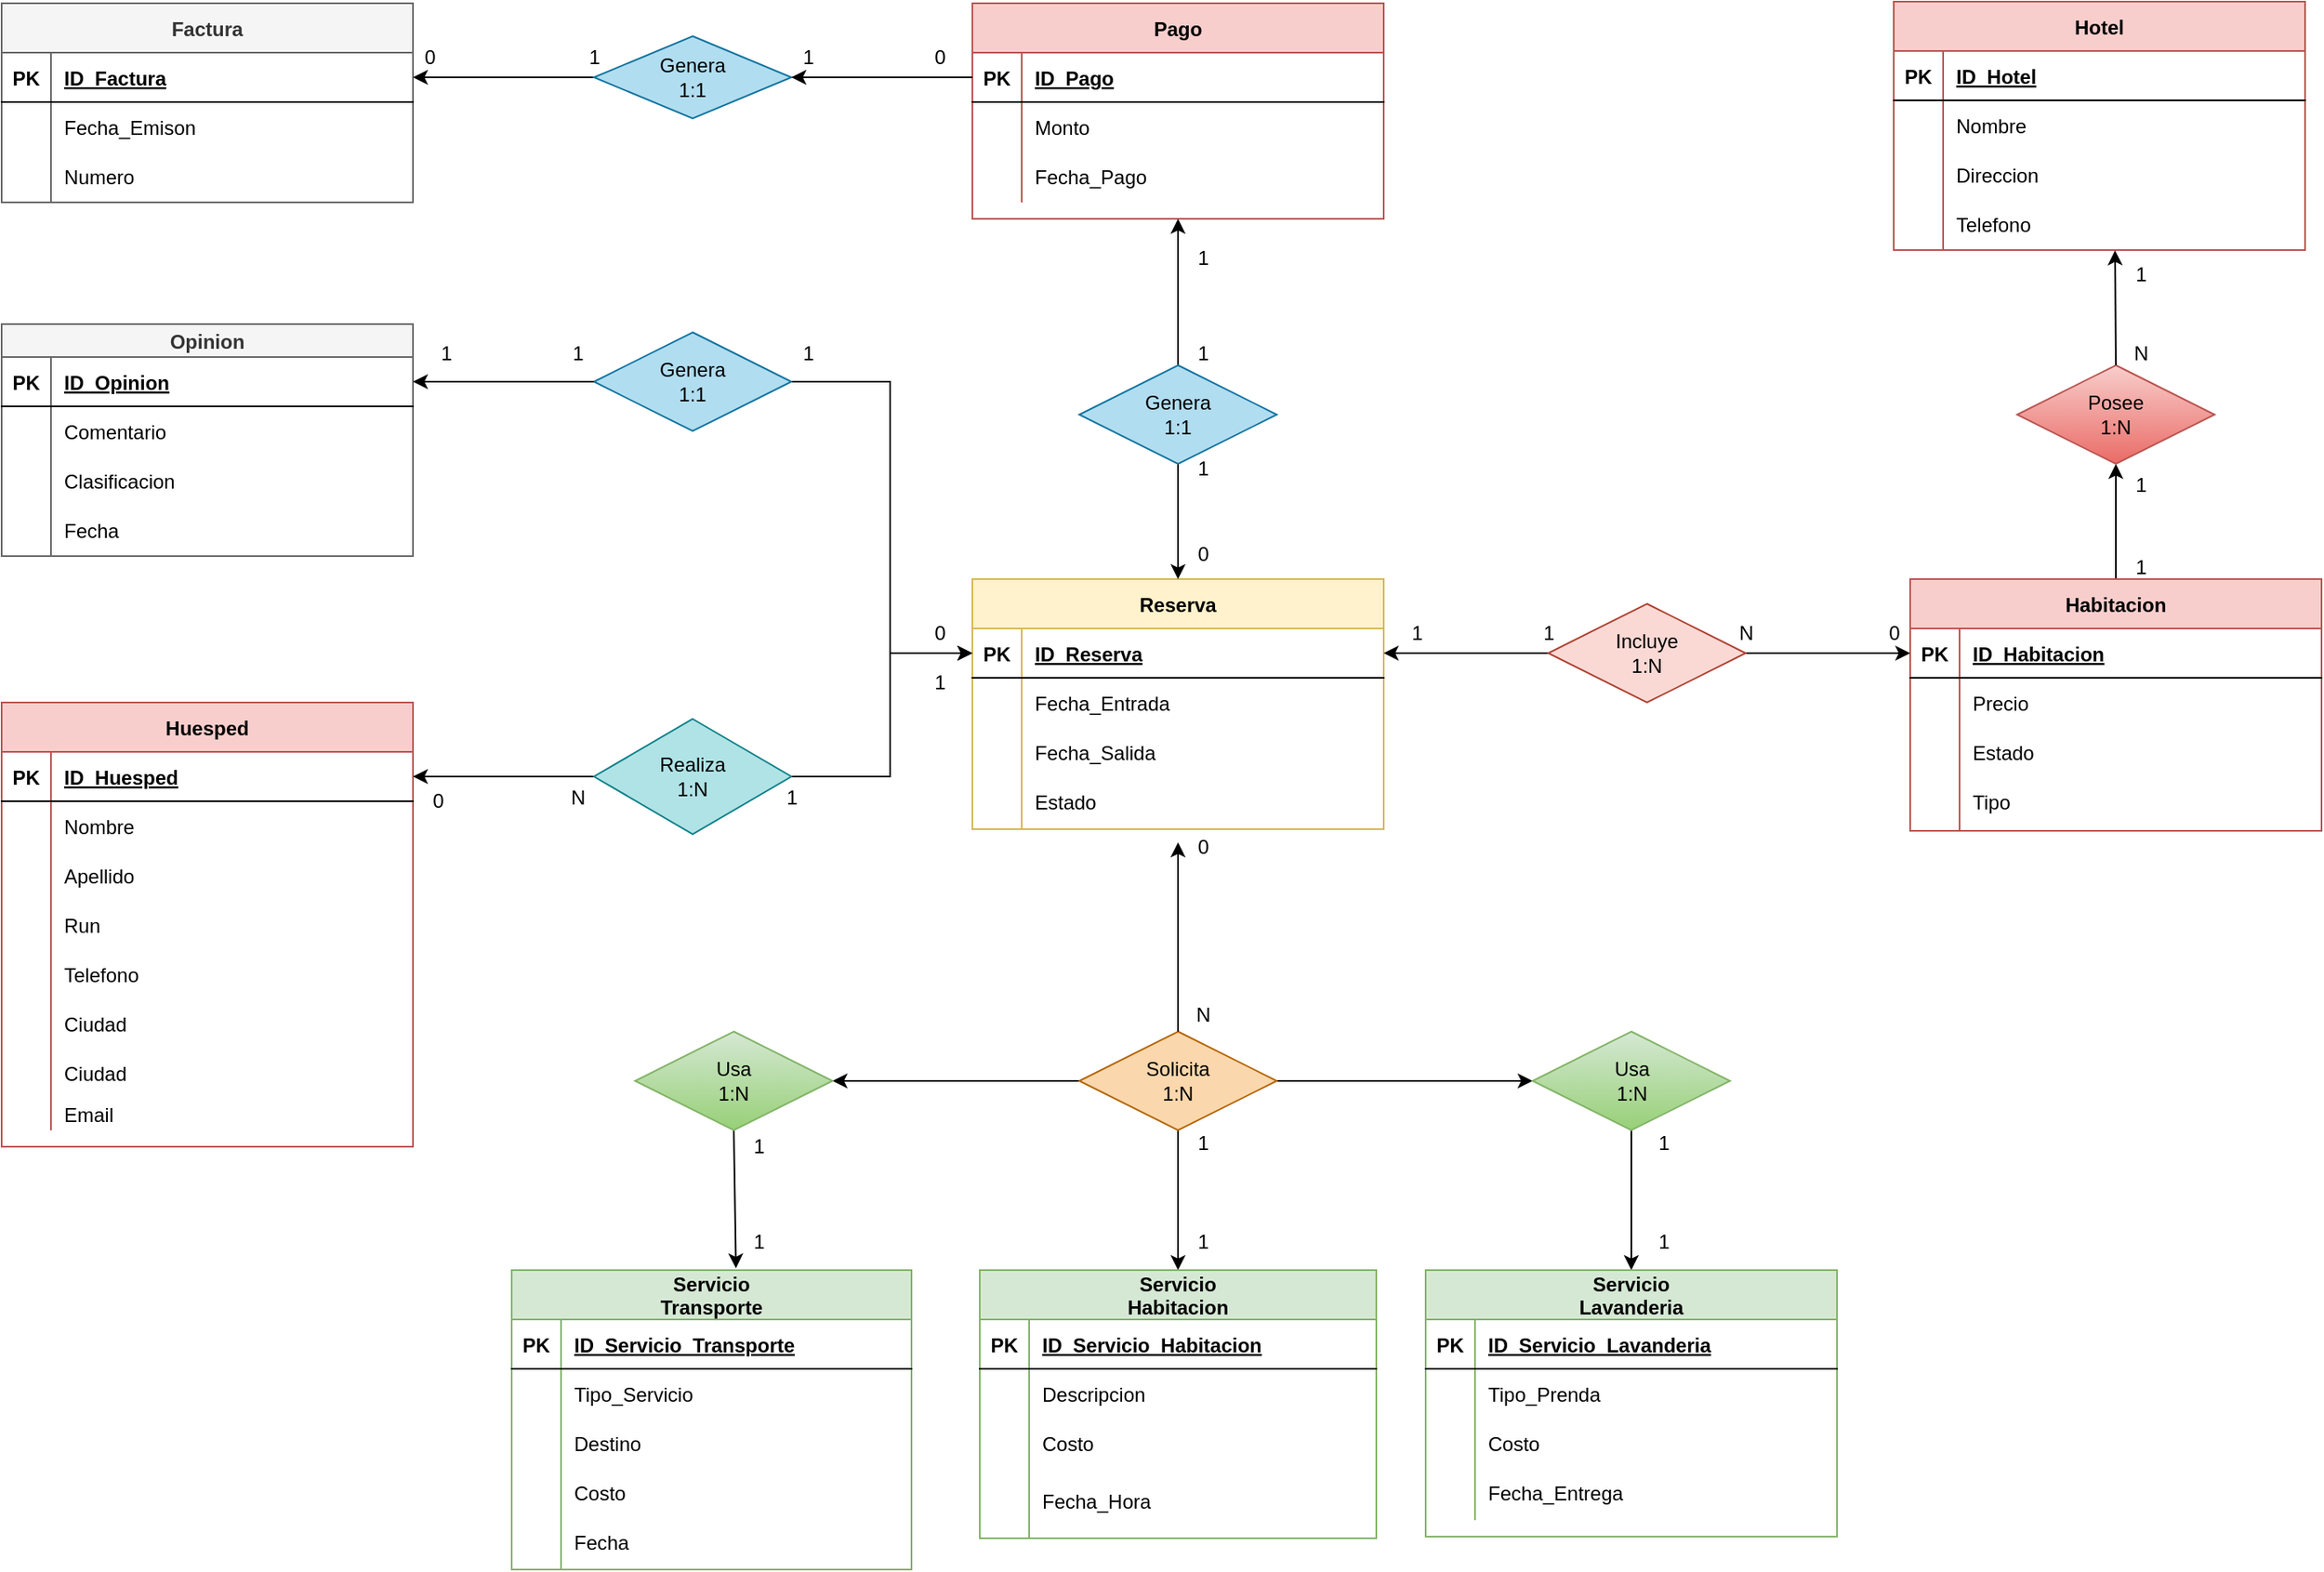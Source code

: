 <mxfile version="26.2.12">
  <diagram id="R2lEEEUBdFMjLlhIrx00" name="Page-1">
    <mxGraphModel dx="800" dy="2035" grid="1" gridSize="10" guides="1" tooltips="1" connect="1" arrows="1" fold="1" page="1" pageScale="1" pageWidth="850" pageHeight="1100" math="0" shadow="0" extFonts="Permanent Marker^https://fonts.googleapis.com/css?family=Permanent+Marker">
      <root>
        <mxCell id="0" />
        <mxCell id="1" parent="0" />
        <mxCell id="-fPYS7_8XW3qfzbimCxY-253" value="Servicio&#xa;Transporte" style="shape=table;startSize=30;container=1;collapsible=1;childLayout=tableLayout;fixedRows=1;rowLines=0;fontStyle=1;align=center;resizeLast=1;fillColor=#d5e8d4;strokeColor=#82b366;" parent="1" vertex="1">
          <mxGeometry x="2090" y="220" width="243" height="182" as="geometry" />
        </mxCell>
        <mxCell id="-fPYS7_8XW3qfzbimCxY-254" value="" style="shape=partialRectangle;collapsible=0;dropTarget=0;pointerEvents=0;fillColor=none;points=[[0,0.5],[1,0.5]];portConstraint=eastwest;top=0;left=0;right=0;bottom=1;" parent="-fPYS7_8XW3qfzbimCxY-253" vertex="1">
          <mxGeometry y="30" width="243" height="30" as="geometry" />
        </mxCell>
        <mxCell id="-fPYS7_8XW3qfzbimCxY-255" value="PK" style="shape=partialRectangle;overflow=hidden;connectable=0;fillColor=none;top=0;left=0;bottom=0;right=0;fontStyle=1;" parent="-fPYS7_8XW3qfzbimCxY-254" vertex="1">
          <mxGeometry width="30" height="30" as="geometry">
            <mxRectangle width="30" height="30" as="alternateBounds" />
          </mxGeometry>
        </mxCell>
        <mxCell id="-fPYS7_8XW3qfzbimCxY-256" value="ID_Servicio_Transporte" style="shape=partialRectangle;overflow=hidden;connectable=0;fillColor=none;top=0;left=0;bottom=0;right=0;align=left;spacingLeft=6;fontStyle=5;" parent="-fPYS7_8XW3qfzbimCxY-254" vertex="1">
          <mxGeometry x="30" width="213" height="30" as="geometry">
            <mxRectangle width="213" height="30" as="alternateBounds" />
          </mxGeometry>
        </mxCell>
        <mxCell id="-fPYS7_8XW3qfzbimCxY-257" value="" style="shape=partialRectangle;collapsible=0;dropTarget=0;pointerEvents=0;fillColor=none;points=[[0,0.5],[1,0.5]];portConstraint=eastwest;top=0;left=0;right=0;bottom=0;" parent="-fPYS7_8XW3qfzbimCxY-253" vertex="1">
          <mxGeometry y="60" width="243" height="30" as="geometry" />
        </mxCell>
        <mxCell id="-fPYS7_8XW3qfzbimCxY-258" value="" style="shape=partialRectangle;overflow=hidden;connectable=0;fillColor=none;top=0;left=0;bottom=0;right=0;" parent="-fPYS7_8XW3qfzbimCxY-257" vertex="1">
          <mxGeometry width="30" height="30" as="geometry">
            <mxRectangle width="30" height="30" as="alternateBounds" />
          </mxGeometry>
        </mxCell>
        <mxCell id="-fPYS7_8XW3qfzbimCxY-259" value="Tipo_Servicio" style="shape=partialRectangle;overflow=hidden;connectable=0;fillColor=none;top=0;left=0;bottom=0;right=0;align=left;spacingLeft=6;" parent="-fPYS7_8XW3qfzbimCxY-257" vertex="1">
          <mxGeometry x="30" width="213" height="30" as="geometry">
            <mxRectangle width="213" height="30" as="alternateBounds" />
          </mxGeometry>
        </mxCell>
        <mxCell id="-fPYS7_8XW3qfzbimCxY-260" value="" style="shape=partialRectangle;collapsible=0;dropTarget=0;pointerEvents=0;fillColor=none;points=[[0,0.5],[1,0.5]];portConstraint=eastwest;top=0;left=0;right=0;bottom=0;" parent="-fPYS7_8XW3qfzbimCxY-253" vertex="1">
          <mxGeometry y="90" width="243" height="30" as="geometry" />
        </mxCell>
        <mxCell id="-fPYS7_8XW3qfzbimCxY-261" value="" style="shape=partialRectangle;overflow=hidden;connectable=0;fillColor=none;top=0;left=0;bottom=0;right=0;" parent="-fPYS7_8XW3qfzbimCxY-260" vertex="1">
          <mxGeometry width="30" height="30" as="geometry">
            <mxRectangle width="30" height="30" as="alternateBounds" />
          </mxGeometry>
        </mxCell>
        <mxCell id="-fPYS7_8XW3qfzbimCxY-262" value="Destino" style="shape=partialRectangle;overflow=hidden;connectable=0;fillColor=none;top=0;left=0;bottom=0;right=0;align=left;spacingLeft=6;" parent="-fPYS7_8XW3qfzbimCxY-260" vertex="1">
          <mxGeometry x="30" width="213" height="30" as="geometry">
            <mxRectangle width="213" height="30" as="alternateBounds" />
          </mxGeometry>
        </mxCell>
        <mxCell id="-fPYS7_8XW3qfzbimCxY-263" value="" style="shape=partialRectangle;collapsible=0;dropTarget=0;pointerEvents=0;fillColor=none;points=[[0,0.5],[1,0.5]];portConstraint=eastwest;top=0;left=0;right=0;bottom=0;" parent="-fPYS7_8XW3qfzbimCxY-253" vertex="1">
          <mxGeometry y="120" width="243" height="30" as="geometry" />
        </mxCell>
        <mxCell id="-fPYS7_8XW3qfzbimCxY-264" value="" style="shape=partialRectangle;overflow=hidden;connectable=0;fillColor=none;top=0;left=0;bottom=0;right=0;" parent="-fPYS7_8XW3qfzbimCxY-263" vertex="1">
          <mxGeometry width="30" height="30" as="geometry">
            <mxRectangle width="30" height="30" as="alternateBounds" />
          </mxGeometry>
        </mxCell>
        <mxCell id="-fPYS7_8XW3qfzbimCxY-265" value="Costo" style="shape=partialRectangle;overflow=hidden;connectable=0;fillColor=none;top=0;left=0;bottom=0;right=0;align=left;spacingLeft=6;" parent="-fPYS7_8XW3qfzbimCxY-263" vertex="1">
          <mxGeometry x="30" width="213" height="30" as="geometry">
            <mxRectangle width="213" height="30" as="alternateBounds" />
          </mxGeometry>
        </mxCell>
        <mxCell id="-fPYS7_8XW3qfzbimCxY-266" value="" style="shape=partialRectangle;collapsible=0;dropTarget=0;pointerEvents=0;fillColor=none;points=[[0,0.5],[1,0.5]];portConstraint=eastwest;top=0;left=0;right=0;bottom=0;" parent="-fPYS7_8XW3qfzbimCxY-253" vertex="1">
          <mxGeometry y="150" width="243" height="30" as="geometry" />
        </mxCell>
        <mxCell id="-fPYS7_8XW3qfzbimCxY-267" value="" style="shape=partialRectangle;overflow=hidden;connectable=0;fillColor=none;top=0;left=0;bottom=0;right=0;" parent="-fPYS7_8XW3qfzbimCxY-266" vertex="1">
          <mxGeometry width="30" height="30" as="geometry">
            <mxRectangle width="30" height="30" as="alternateBounds" />
          </mxGeometry>
        </mxCell>
        <mxCell id="-fPYS7_8XW3qfzbimCxY-268" value="Fecha" style="shape=partialRectangle;overflow=hidden;connectable=0;fillColor=none;top=0;left=0;bottom=0;right=0;align=left;spacingLeft=6;" parent="-fPYS7_8XW3qfzbimCxY-266" vertex="1">
          <mxGeometry x="30" width="213" height="30" as="geometry">
            <mxRectangle width="213" height="30" as="alternateBounds" />
          </mxGeometry>
        </mxCell>
        <mxCell id="-fPYS7_8XW3qfzbimCxY-269" value="" style="shape=partialRectangle;collapsible=0;dropTarget=0;pointerEvents=0;fillColor=none;points=[[0,0.5],[1,0.5]];portConstraint=eastwest;top=0;left=0;right=0;bottom=0;" parent="-fPYS7_8XW3qfzbimCxY-253" vertex="1">
          <mxGeometry y="180" width="243" height="1" as="geometry" />
        </mxCell>
        <mxCell id="-fPYS7_8XW3qfzbimCxY-270" value="" style="shape=partialRectangle;overflow=hidden;connectable=0;fillColor=none;top=0;left=0;bottom=0;right=0;" parent="-fPYS7_8XW3qfzbimCxY-269" vertex="1">
          <mxGeometry width="30" height="1" as="geometry">
            <mxRectangle width="30" height="1" as="alternateBounds" />
          </mxGeometry>
        </mxCell>
        <mxCell id="-fPYS7_8XW3qfzbimCxY-271" value="" style="shape=partialRectangle;overflow=hidden;connectable=1;fillColor=none;top=0;left=0;bottom=0;right=0;align=left;spacingLeft=6;movable=1;resizable=1;rotatable=1;deletable=1;editable=1;locked=0;textOpacity=90;" parent="-fPYS7_8XW3qfzbimCxY-269" vertex="1">
          <mxGeometry x="30" width="213" height="1" as="geometry">
            <mxRectangle width="213" height="1" as="alternateBounds" />
          </mxGeometry>
        </mxCell>
        <mxCell id="-fPYS7_8XW3qfzbimCxY-272" value="" style="shape=partialRectangle;collapsible=0;dropTarget=0;pointerEvents=0;fillColor=none;points=[[0,0.5],[1,0.5]];portConstraint=eastwest;top=0;left=0;right=0;bottom=0;" parent="-fPYS7_8XW3qfzbimCxY-253" vertex="1">
          <mxGeometry y="181" width="243" height="1" as="geometry" />
        </mxCell>
        <mxCell id="-fPYS7_8XW3qfzbimCxY-273" value="" style="shape=partialRectangle;overflow=hidden;connectable=0;fillColor=none;top=0;left=0;bottom=0;right=0;" parent="-fPYS7_8XW3qfzbimCxY-272" vertex="1">
          <mxGeometry width="30" height="1" as="geometry">
            <mxRectangle width="30" height="1" as="alternateBounds" />
          </mxGeometry>
        </mxCell>
        <mxCell id="-fPYS7_8XW3qfzbimCxY-274" value="" style="shape=partialRectangle;overflow=hidden;connectable=0;fillColor=none;top=0;left=0;bottom=0;right=0;align=left;spacingLeft=6;" parent="-fPYS7_8XW3qfzbimCxY-272" vertex="1">
          <mxGeometry x="30" width="213" height="1" as="geometry">
            <mxRectangle width="213" height="1" as="alternateBounds" />
          </mxGeometry>
        </mxCell>
        <mxCell id="-fPYS7_8XW3qfzbimCxY-186" value="Reserva" style="shape=table;startSize=30;container=1;collapsible=1;childLayout=tableLayout;fixedRows=1;rowLines=0;fontStyle=1;align=center;resizeLast=1;fillColor=#fff2cc;strokeColor=#d6b656;" parent="1" vertex="1">
          <mxGeometry x="2370" y="-200" width="250" height="152" as="geometry" />
        </mxCell>
        <mxCell id="-fPYS7_8XW3qfzbimCxY-187" value="" style="shape=partialRectangle;collapsible=0;dropTarget=0;pointerEvents=0;fillColor=none;points=[[0,0.5],[1,0.5]];portConstraint=eastwest;top=0;left=0;right=0;bottom=1;" parent="-fPYS7_8XW3qfzbimCxY-186" vertex="1">
          <mxGeometry y="30" width="250" height="30" as="geometry" />
        </mxCell>
        <mxCell id="-fPYS7_8XW3qfzbimCxY-188" value="PK" style="shape=partialRectangle;overflow=hidden;connectable=0;fillColor=none;top=0;left=0;bottom=0;right=0;fontStyle=1;" parent="-fPYS7_8XW3qfzbimCxY-187" vertex="1">
          <mxGeometry width="30" height="30" as="geometry">
            <mxRectangle width="30" height="30" as="alternateBounds" />
          </mxGeometry>
        </mxCell>
        <mxCell id="-fPYS7_8XW3qfzbimCxY-189" value="ID_Reserva" style="shape=partialRectangle;overflow=hidden;connectable=0;fillColor=none;top=0;left=0;bottom=0;right=0;align=left;spacingLeft=6;fontStyle=5;" parent="-fPYS7_8XW3qfzbimCxY-187" vertex="1">
          <mxGeometry x="30" width="220" height="30" as="geometry">
            <mxRectangle width="220" height="30" as="alternateBounds" />
          </mxGeometry>
        </mxCell>
        <mxCell id="-fPYS7_8XW3qfzbimCxY-190" value="" style="shape=partialRectangle;collapsible=0;dropTarget=0;pointerEvents=0;fillColor=none;points=[[0,0.5],[1,0.5]];portConstraint=eastwest;top=0;left=0;right=0;bottom=0;" parent="-fPYS7_8XW3qfzbimCxY-186" vertex="1">
          <mxGeometry y="60" width="250" height="30" as="geometry" />
        </mxCell>
        <mxCell id="-fPYS7_8XW3qfzbimCxY-191" value="" style="shape=partialRectangle;overflow=hidden;connectable=0;fillColor=none;top=0;left=0;bottom=0;right=0;" parent="-fPYS7_8XW3qfzbimCxY-190" vertex="1">
          <mxGeometry width="30" height="30" as="geometry">
            <mxRectangle width="30" height="30" as="alternateBounds" />
          </mxGeometry>
        </mxCell>
        <mxCell id="-fPYS7_8XW3qfzbimCxY-192" value="Fecha_Entrada" style="shape=partialRectangle;overflow=hidden;connectable=0;fillColor=none;top=0;left=0;bottom=0;right=0;align=left;spacingLeft=6;" parent="-fPYS7_8XW3qfzbimCxY-190" vertex="1">
          <mxGeometry x="30" width="220" height="30" as="geometry">
            <mxRectangle width="220" height="30" as="alternateBounds" />
          </mxGeometry>
        </mxCell>
        <mxCell id="-fPYS7_8XW3qfzbimCxY-193" value="" style="shape=partialRectangle;collapsible=0;dropTarget=0;pointerEvents=0;fillColor=none;points=[[0,0.5],[1,0.5]];portConstraint=eastwest;top=0;left=0;right=0;bottom=0;" parent="-fPYS7_8XW3qfzbimCxY-186" vertex="1">
          <mxGeometry y="90" width="250" height="30" as="geometry" />
        </mxCell>
        <mxCell id="-fPYS7_8XW3qfzbimCxY-194" value="" style="shape=partialRectangle;overflow=hidden;connectable=0;fillColor=none;top=0;left=0;bottom=0;right=0;" parent="-fPYS7_8XW3qfzbimCxY-193" vertex="1">
          <mxGeometry width="30" height="30" as="geometry">
            <mxRectangle width="30" height="30" as="alternateBounds" />
          </mxGeometry>
        </mxCell>
        <mxCell id="-fPYS7_8XW3qfzbimCxY-195" value="Fecha_Salida" style="shape=partialRectangle;overflow=hidden;connectable=0;fillColor=none;top=0;left=0;bottom=0;right=0;align=left;spacingLeft=6;" parent="-fPYS7_8XW3qfzbimCxY-193" vertex="1">
          <mxGeometry x="30" width="220" height="30" as="geometry">
            <mxRectangle width="220" height="30" as="alternateBounds" />
          </mxGeometry>
        </mxCell>
        <mxCell id="-fPYS7_8XW3qfzbimCxY-196" value="" style="shape=partialRectangle;collapsible=0;dropTarget=0;pointerEvents=0;fillColor=none;points=[[0,0.5],[1,0.5]];portConstraint=eastwest;top=0;left=0;right=0;bottom=0;" parent="-fPYS7_8XW3qfzbimCxY-186" vertex="1">
          <mxGeometry y="120" width="250" height="30" as="geometry" />
        </mxCell>
        <mxCell id="-fPYS7_8XW3qfzbimCxY-197" value="" style="shape=partialRectangle;overflow=hidden;connectable=0;fillColor=none;top=0;left=0;bottom=0;right=0;" parent="-fPYS7_8XW3qfzbimCxY-196" vertex="1">
          <mxGeometry width="30" height="30" as="geometry">
            <mxRectangle width="30" height="30" as="alternateBounds" />
          </mxGeometry>
        </mxCell>
        <mxCell id="-fPYS7_8XW3qfzbimCxY-198" value="Estado" style="shape=partialRectangle;overflow=hidden;connectable=0;fillColor=none;top=0;left=0;bottom=0;right=0;align=left;spacingLeft=6;" parent="-fPYS7_8XW3qfzbimCxY-196" vertex="1">
          <mxGeometry x="30" width="220" height="30" as="geometry">
            <mxRectangle width="220" height="30" as="alternateBounds" />
          </mxGeometry>
        </mxCell>
        <mxCell id="-fPYS7_8XW3qfzbimCxY-199" value="" style="shape=partialRectangle;collapsible=0;dropTarget=0;pointerEvents=0;fillColor=none;points=[[0,0.5],[1,0.5]];portConstraint=eastwest;top=0;left=0;right=0;bottom=0;" parent="-fPYS7_8XW3qfzbimCxY-186" vertex="1">
          <mxGeometry y="150" width="250" height="1" as="geometry" />
        </mxCell>
        <mxCell id="-fPYS7_8XW3qfzbimCxY-200" value="" style="shape=partialRectangle;overflow=hidden;connectable=0;fillColor=none;top=0;left=0;bottom=0;right=0;" parent="-fPYS7_8XW3qfzbimCxY-199" vertex="1">
          <mxGeometry width="30" height="1" as="geometry">
            <mxRectangle width="30" height="1" as="alternateBounds" />
          </mxGeometry>
        </mxCell>
        <mxCell id="-fPYS7_8XW3qfzbimCxY-201" value="" style="shape=partialRectangle;overflow=hidden;connectable=0;fillColor=none;top=0;left=0;bottom=0;right=0;align=left;spacingLeft=6;textOpacity=60;" parent="-fPYS7_8XW3qfzbimCxY-199" vertex="1">
          <mxGeometry x="30" width="220" height="1" as="geometry">
            <mxRectangle width="220" height="1" as="alternateBounds" />
          </mxGeometry>
        </mxCell>
        <mxCell id="-fPYS7_8XW3qfzbimCxY-202" value="" style="shape=partialRectangle;collapsible=0;dropTarget=0;pointerEvents=0;fillColor=none;points=[[0,0.5],[1,0.5]];portConstraint=eastwest;top=0;left=0;right=0;bottom=0;" parent="-fPYS7_8XW3qfzbimCxY-186" vertex="1">
          <mxGeometry y="151" width="250" height="1" as="geometry" />
        </mxCell>
        <mxCell id="-fPYS7_8XW3qfzbimCxY-203" value="" style="shape=partialRectangle;overflow=hidden;connectable=0;fillColor=none;top=0;left=0;bottom=0;right=0;" parent="-fPYS7_8XW3qfzbimCxY-202" vertex="1">
          <mxGeometry width="30" height="1" as="geometry">
            <mxRectangle width="30" height="1" as="alternateBounds" />
          </mxGeometry>
        </mxCell>
        <mxCell id="-fPYS7_8XW3qfzbimCxY-204" value="" style="shape=partialRectangle;overflow=hidden;connectable=0;fillColor=none;top=0;left=0;bottom=0;right=0;align=left;spacingLeft=6;" parent="-fPYS7_8XW3qfzbimCxY-202" vertex="1">
          <mxGeometry x="30" width="220" height="1" as="geometry">
            <mxRectangle width="220" height="1" as="alternateBounds" />
          </mxGeometry>
        </mxCell>
        <mxCell id="-fPYS7_8XW3qfzbimCxY-205" value="Huesped" style="shape=table;startSize=30;container=1;collapsible=1;childLayout=tableLayout;fixedRows=1;rowLines=0;fontStyle=1;align=center;resizeLast=1;fillColor=#f8cecc;strokeColor=#b85450;" parent="1" vertex="1">
          <mxGeometry x="1780" y="-125" width="250" height="270" as="geometry" />
        </mxCell>
        <mxCell id="-fPYS7_8XW3qfzbimCxY-206" value="" style="shape=partialRectangle;collapsible=0;dropTarget=0;pointerEvents=0;fillColor=none;points=[[0,0.5],[1,0.5]];portConstraint=eastwest;top=0;left=0;right=0;bottom=1;" parent="-fPYS7_8XW3qfzbimCxY-205" vertex="1">
          <mxGeometry y="30" width="250" height="30" as="geometry" />
        </mxCell>
        <mxCell id="-fPYS7_8XW3qfzbimCxY-207" value="PK" style="shape=partialRectangle;overflow=hidden;connectable=0;fillColor=none;top=0;left=0;bottom=0;right=0;fontStyle=1;" parent="-fPYS7_8XW3qfzbimCxY-206" vertex="1">
          <mxGeometry width="30" height="30" as="geometry">
            <mxRectangle width="30" height="30" as="alternateBounds" />
          </mxGeometry>
        </mxCell>
        <mxCell id="-fPYS7_8XW3qfzbimCxY-208" value="ID_Huesped" style="shape=partialRectangle;overflow=hidden;connectable=0;fillColor=none;top=0;left=0;bottom=0;right=0;align=left;spacingLeft=6;fontStyle=5;" parent="-fPYS7_8XW3qfzbimCxY-206" vertex="1">
          <mxGeometry x="30" width="220" height="30" as="geometry">
            <mxRectangle width="220" height="30" as="alternateBounds" />
          </mxGeometry>
        </mxCell>
        <mxCell id="-fPYS7_8XW3qfzbimCxY-209" value="" style="shape=partialRectangle;collapsible=0;dropTarget=0;pointerEvents=0;fillColor=none;points=[[0,0.5],[1,0.5]];portConstraint=eastwest;top=0;left=0;right=0;bottom=0;" parent="-fPYS7_8XW3qfzbimCxY-205" vertex="1">
          <mxGeometry y="60" width="250" height="30" as="geometry" />
        </mxCell>
        <mxCell id="-fPYS7_8XW3qfzbimCxY-210" value="" style="shape=partialRectangle;overflow=hidden;connectable=0;fillColor=none;top=0;left=0;bottom=0;right=0;" parent="-fPYS7_8XW3qfzbimCxY-209" vertex="1">
          <mxGeometry width="30" height="30" as="geometry">
            <mxRectangle width="30" height="30" as="alternateBounds" />
          </mxGeometry>
        </mxCell>
        <mxCell id="-fPYS7_8XW3qfzbimCxY-211" value="Nombre" style="shape=partialRectangle;overflow=hidden;connectable=0;fillColor=none;top=0;left=0;bottom=0;right=0;align=left;spacingLeft=6;" parent="-fPYS7_8XW3qfzbimCxY-209" vertex="1">
          <mxGeometry x="30" width="220" height="30" as="geometry">
            <mxRectangle width="220" height="30" as="alternateBounds" />
          </mxGeometry>
        </mxCell>
        <mxCell id="-fPYS7_8XW3qfzbimCxY-212" value="" style="shape=partialRectangle;collapsible=0;dropTarget=0;pointerEvents=0;fillColor=none;points=[[0,0.5],[1,0.5]];portConstraint=eastwest;top=0;left=0;right=0;bottom=0;" parent="-fPYS7_8XW3qfzbimCxY-205" vertex="1">
          <mxGeometry y="90" width="250" height="30" as="geometry" />
        </mxCell>
        <mxCell id="-fPYS7_8XW3qfzbimCxY-213" value="" style="shape=partialRectangle;overflow=hidden;connectable=0;fillColor=none;top=0;left=0;bottom=0;right=0;" parent="-fPYS7_8XW3qfzbimCxY-212" vertex="1">
          <mxGeometry width="30" height="30" as="geometry">
            <mxRectangle width="30" height="30" as="alternateBounds" />
          </mxGeometry>
        </mxCell>
        <mxCell id="-fPYS7_8XW3qfzbimCxY-214" value="Apellido" style="shape=partialRectangle;overflow=hidden;connectable=0;fillColor=none;top=0;left=0;bottom=0;right=0;align=left;spacingLeft=6;" parent="-fPYS7_8XW3qfzbimCxY-212" vertex="1">
          <mxGeometry x="30" width="220" height="30" as="geometry">
            <mxRectangle width="220" height="30" as="alternateBounds" />
          </mxGeometry>
        </mxCell>
        <mxCell id="-fPYS7_8XW3qfzbimCxY-215" value="" style="shape=partialRectangle;collapsible=0;dropTarget=0;pointerEvents=0;fillColor=none;points=[[0,0.5],[1,0.5]];portConstraint=eastwest;top=0;left=0;right=0;bottom=0;" parent="-fPYS7_8XW3qfzbimCxY-205" vertex="1">
          <mxGeometry y="120" width="250" height="30" as="geometry" />
        </mxCell>
        <mxCell id="-fPYS7_8XW3qfzbimCxY-216" value="" style="shape=partialRectangle;overflow=hidden;connectable=0;fillColor=none;top=0;left=0;bottom=0;right=0;" parent="-fPYS7_8XW3qfzbimCxY-215" vertex="1">
          <mxGeometry width="30" height="30" as="geometry">
            <mxRectangle width="30" height="30" as="alternateBounds" />
          </mxGeometry>
        </mxCell>
        <mxCell id="-fPYS7_8XW3qfzbimCxY-217" value="Run" style="shape=partialRectangle;overflow=hidden;connectable=0;fillColor=none;top=0;left=0;bottom=0;right=0;align=left;spacingLeft=6;" parent="-fPYS7_8XW3qfzbimCxY-215" vertex="1">
          <mxGeometry x="30" width="220" height="30" as="geometry">
            <mxRectangle width="220" height="30" as="alternateBounds" />
          </mxGeometry>
        </mxCell>
        <mxCell id="-fPYS7_8XW3qfzbimCxY-218" value="" style="shape=partialRectangle;collapsible=0;dropTarget=0;pointerEvents=0;fillColor=none;points=[[0,0.5],[1,0.5]];portConstraint=eastwest;top=0;left=0;right=0;bottom=0;" parent="-fPYS7_8XW3qfzbimCxY-205" vertex="1">
          <mxGeometry y="150" width="250" height="30" as="geometry" />
        </mxCell>
        <mxCell id="-fPYS7_8XW3qfzbimCxY-219" value="" style="shape=partialRectangle;overflow=hidden;connectable=0;fillColor=none;top=0;left=0;bottom=0;right=0;" parent="-fPYS7_8XW3qfzbimCxY-218" vertex="1">
          <mxGeometry width="30" height="30" as="geometry">
            <mxRectangle width="30" height="30" as="alternateBounds" />
          </mxGeometry>
        </mxCell>
        <mxCell id="-fPYS7_8XW3qfzbimCxY-220" value="Telefono" style="shape=partialRectangle;overflow=hidden;connectable=0;fillColor=none;top=0;left=0;bottom=0;right=0;align=left;spacingLeft=6;" parent="-fPYS7_8XW3qfzbimCxY-218" vertex="1">
          <mxGeometry x="30" width="220" height="30" as="geometry">
            <mxRectangle width="220" height="30" as="alternateBounds" />
          </mxGeometry>
        </mxCell>
        <mxCell id="-fPYS7_8XW3qfzbimCxY-221" value="" style="shape=partialRectangle;collapsible=0;dropTarget=0;pointerEvents=0;fillColor=none;points=[[0,0.5],[1,0.5]];portConstraint=eastwest;top=0;left=0;right=0;bottom=0;" parent="-fPYS7_8XW3qfzbimCxY-205" vertex="1">
          <mxGeometry y="180" width="250" height="30" as="geometry" />
        </mxCell>
        <mxCell id="-fPYS7_8XW3qfzbimCxY-222" value="" style="shape=partialRectangle;overflow=hidden;connectable=0;fillColor=none;top=0;left=0;bottom=0;right=0;" parent="-fPYS7_8XW3qfzbimCxY-221" vertex="1">
          <mxGeometry width="30" height="30" as="geometry">
            <mxRectangle width="30" height="30" as="alternateBounds" />
          </mxGeometry>
        </mxCell>
        <mxCell id="-fPYS7_8XW3qfzbimCxY-223" value="Ciudad" style="shape=partialRectangle;overflow=hidden;connectable=0;fillColor=none;top=0;left=0;bottom=0;right=0;align=left;spacingLeft=6;" parent="-fPYS7_8XW3qfzbimCxY-221" vertex="1">
          <mxGeometry x="30" width="220" height="30" as="geometry">
            <mxRectangle width="220" height="30" as="alternateBounds" />
          </mxGeometry>
        </mxCell>
        <mxCell id="-fPYS7_8XW3qfzbimCxY-224" value="" style="shape=partialRectangle;collapsible=0;dropTarget=0;pointerEvents=0;fillColor=none;points=[[0,0.5],[1,0.5]];portConstraint=eastwest;top=0;left=0;right=0;bottom=0;" parent="-fPYS7_8XW3qfzbimCxY-205" vertex="1">
          <mxGeometry y="210" width="250" height="30" as="geometry" />
        </mxCell>
        <mxCell id="-fPYS7_8XW3qfzbimCxY-225" value="" style="shape=partialRectangle;overflow=hidden;connectable=0;fillColor=none;top=0;left=0;bottom=0;right=0;" parent="-fPYS7_8XW3qfzbimCxY-224" vertex="1">
          <mxGeometry width="30" height="30" as="geometry">
            <mxRectangle width="30" height="30" as="alternateBounds" />
          </mxGeometry>
        </mxCell>
        <mxCell id="-fPYS7_8XW3qfzbimCxY-226" value="Ciudad" style="shape=partialRectangle;overflow=hidden;connectable=0;fillColor=none;top=0;left=0;bottom=0;right=0;align=left;spacingLeft=6;" parent="-fPYS7_8XW3qfzbimCxY-224" vertex="1">
          <mxGeometry x="30" width="220" height="30" as="geometry">
            <mxRectangle width="220" height="30" as="alternateBounds" />
          </mxGeometry>
        </mxCell>
        <mxCell id="-fPYS7_8XW3qfzbimCxY-227" value="" style="shape=partialRectangle;collapsible=0;dropTarget=0;pointerEvents=0;fillColor=none;points=[[0,0.5],[1,0.5]];portConstraint=eastwest;top=0;left=0;right=0;bottom=0;" parent="-fPYS7_8XW3qfzbimCxY-205" vertex="1">
          <mxGeometry y="240" width="250" height="20" as="geometry" />
        </mxCell>
        <mxCell id="-fPYS7_8XW3qfzbimCxY-228" value="" style="shape=partialRectangle;overflow=hidden;connectable=0;fillColor=none;top=0;left=0;bottom=0;right=0;" parent="-fPYS7_8XW3qfzbimCxY-227" vertex="1">
          <mxGeometry width="30" height="20" as="geometry">
            <mxRectangle width="30" height="20" as="alternateBounds" />
          </mxGeometry>
        </mxCell>
        <mxCell id="-fPYS7_8XW3qfzbimCxY-229" value="Email" style="shape=partialRectangle;overflow=hidden;connectable=0;fillColor=none;top=0;left=0;bottom=0;right=0;align=left;spacingLeft=6;" parent="-fPYS7_8XW3qfzbimCxY-227" vertex="1">
          <mxGeometry x="30" width="220" height="20" as="geometry">
            <mxRectangle width="220" height="20" as="alternateBounds" />
          </mxGeometry>
        </mxCell>
        <mxCell id="-fPYS7_8XW3qfzbimCxY-240" style="edgeStyle=elbowEdgeStyle;rounded=0;orthogonalLoop=1;jettySize=auto;html=1;exitX=1;exitY=0.5;exitDx=0;exitDy=0;entryX=0;entryY=0.5;entryDx=0;entryDy=0;" parent="1" source="-fPYS7_8XW3qfzbimCxY-230" target="-fPYS7_8XW3qfzbimCxY-187" edge="1">
          <mxGeometry relative="1" as="geometry">
            <Array as="points">
              <mxPoint x="2320" y="-120" />
            </Array>
          </mxGeometry>
        </mxCell>
        <mxCell id="-fPYS7_8XW3qfzbimCxY-241" style="edgeStyle=elbowEdgeStyle;rounded=0;orthogonalLoop=1;jettySize=auto;html=1;exitX=0;exitY=0.5;exitDx=0;exitDy=0;entryX=1;entryY=0.5;entryDx=0;entryDy=0;" parent="1" source="-fPYS7_8XW3qfzbimCxY-230" target="-fPYS7_8XW3qfzbimCxY-206" edge="1">
          <mxGeometry relative="1" as="geometry" />
        </mxCell>
        <mxCell id="-fPYS7_8XW3qfzbimCxY-230" value="Realiza&lt;div&gt;1:N&lt;/div&gt;" style="shape=rhombus;perimeter=rhombusPerimeter;whiteSpace=wrap;html=1;align=center;fillColor=#b0e3e6;strokeColor=#0e8088;" parent="1" vertex="1">
          <mxGeometry x="2140" y="-115" width="120" height="70" as="geometry" />
        </mxCell>
        <mxCell id="-fPYS7_8XW3qfzbimCxY-248" style="edgeStyle=none;rounded=0;orthogonalLoop=1;jettySize=auto;html=1;exitX=1;exitY=0.5;exitDx=0;exitDy=0;entryX=0;entryY=0.5;entryDx=0;entryDy=0;" parent="1" source="-fPYS7_8XW3qfzbimCxY-242" target="-fPYS7_8XW3qfzbimCxY-244" edge="1">
          <mxGeometry relative="1" as="geometry" />
        </mxCell>
        <mxCell id="-fPYS7_8XW3qfzbimCxY-249" style="edgeStyle=none;rounded=0;orthogonalLoop=1;jettySize=auto;html=1;exitX=0;exitY=0.5;exitDx=0;exitDy=0;entryX=1;entryY=0.5;entryDx=0;entryDy=0;" parent="1" source="-fPYS7_8XW3qfzbimCxY-242" target="-fPYS7_8XW3qfzbimCxY-243" edge="1">
          <mxGeometry relative="1" as="geometry" />
        </mxCell>
        <mxCell id="-fPYS7_8XW3qfzbimCxY-251" style="edgeStyle=none;rounded=0;orthogonalLoop=1;jettySize=auto;html=1;exitX=0.5;exitY=1;exitDx=0;exitDy=0;entryX=0.5;entryY=0;entryDx=0;entryDy=0;" parent="1" source="-fPYS7_8XW3qfzbimCxY-242" target="-fPYS7_8XW3qfzbimCxY-297" edge="1">
          <mxGeometry relative="1" as="geometry">
            <mxPoint x="2494.769" y="160" as="targetPoint" />
          </mxGeometry>
        </mxCell>
        <mxCell id="-fPYS7_8XW3qfzbimCxY-242" value="Solicita&lt;div&gt;1:N&lt;/div&gt;" style="shape=rhombus;perimeter=rhombusPerimeter;whiteSpace=wrap;html=1;align=center;fillColor=#fad7ac;strokeColor=#b46504;" parent="1" vertex="1">
          <mxGeometry x="2435" y="75" width="120" height="60" as="geometry" />
        </mxCell>
        <mxCell id="-fPYS7_8XW3qfzbimCxY-252" style="edgeStyle=none;rounded=0;orthogonalLoop=1;jettySize=auto;html=1;exitX=0.5;exitY=1;exitDx=0;exitDy=0;entryX=0.561;entryY=-0.006;entryDx=0;entryDy=0;entryPerimeter=0;" parent="1" source="-fPYS7_8XW3qfzbimCxY-243" target="-fPYS7_8XW3qfzbimCxY-253" edge="1">
          <mxGeometry relative="1" as="geometry">
            <mxPoint x="2299.385" y="160" as="targetPoint" />
          </mxGeometry>
        </mxCell>
        <mxCell id="-fPYS7_8XW3qfzbimCxY-243" value="Usa&lt;div&gt;1:N&lt;/div&gt;" style="shape=rhombus;perimeter=rhombusPerimeter;whiteSpace=wrap;html=1;align=center;fillColor=#d5e8d4;strokeColor=#82b366;gradientColor=#97d077;" parent="1" vertex="1">
          <mxGeometry x="2165" y="75" width="120" height="60" as="geometry" />
        </mxCell>
        <mxCell id="-fPYS7_8XW3qfzbimCxY-250" style="edgeStyle=none;rounded=0;orthogonalLoop=1;jettySize=auto;html=1;exitX=0.5;exitY=1;exitDx=0;exitDy=0;entryX=0.5;entryY=0;entryDx=0;entryDy=0;" parent="1" source="-fPYS7_8XW3qfzbimCxY-244" target="-fPYS7_8XW3qfzbimCxY-275" edge="1">
          <mxGeometry relative="1" as="geometry">
            <mxPoint x="2830" y="200" as="targetPoint" />
          </mxGeometry>
        </mxCell>
        <mxCell id="-fPYS7_8XW3qfzbimCxY-244" value="Usa&lt;div&gt;1:N&lt;/div&gt;" style="shape=rhombus;perimeter=rhombusPerimeter;whiteSpace=wrap;html=1;align=center;fillColor=#d5e8d4;strokeColor=#82b366;gradientColor=#97d077;" parent="1" vertex="1">
          <mxGeometry x="2710.5" y="75" width="120" height="60" as="geometry" />
        </mxCell>
        <mxCell id="-fPYS7_8XW3qfzbimCxY-275" value="Servicio&#xa;Lavanderia" style="shape=table;startSize=30;container=1;collapsible=1;childLayout=tableLayout;fixedRows=1;rowLines=0;fontStyle=1;align=center;resizeLast=1;fillColor=#d5e8d4;strokeColor=#82b366;" parent="1" vertex="1">
          <mxGeometry x="2645.5" y="220" width="250" height="162" as="geometry" />
        </mxCell>
        <mxCell id="-fPYS7_8XW3qfzbimCxY-276" value="" style="shape=partialRectangle;collapsible=0;dropTarget=0;pointerEvents=0;fillColor=none;points=[[0,0.5],[1,0.5]];portConstraint=eastwest;top=0;left=0;right=0;bottom=1;" parent="-fPYS7_8XW3qfzbimCxY-275" vertex="1">
          <mxGeometry y="30" width="250" height="30" as="geometry" />
        </mxCell>
        <mxCell id="-fPYS7_8XW3qfzbimCxY-277" value="PK" style="shape=partialRectangle;overflow=hidden;connectable=0;fillColor=none;top=0;left=0;bottom=0;right=0;fontStyle=1;" parent="-fPYS7_8XW3qfzbimCxY-276" vertex="1">
          <mxGeometry width="30" height="30" as="geometry">
            <mxRectangle width="30" height="30" as="alternateBounds" />
          </mxGeometry>
        </mxCell>
        <mxCell id="-fPYS7_8XW3qfzbimCxY-278" value="ID_Servicio_Lavanderia" style="shape=partialRectangle;overflow=hidden;connectable=0;fillColor=none;top=0;left=0;bottom=0;right=0;align=left;spacingLeft=6;fontStyle=5;" parent="-fPYS7_8XW3qfzbimCxY-276" vertex="1">
          <mxGeometry x="30" width="220" height="30" as="geometry">
            <mxRectangle width="220" height="30" as="alternateBounds" />
          </mxGeometry>
        </mxCell>
        <mxCell id="-fPYS7_8XW3qfzbimCxY-279" value="" style="shape=partialRectangle;collapsible=0;dropTarget=0;pointerEvents=0;fillColor=none;points=[[0,0.5],[1,0.5]];portConstraint=eastwest;top=0;left=0;right=0;bottom=0;" parent="-fPYS7_8XW3qfzbimCxY-275" vertex="1">
          <mxGeometry y="60" width="250" height="30" as="geometry" />
        </mxCell>
        <mxCell id="-fPYS7_8XW3qfzbimCxY-280" value="" style="shape=partialRectangle;overflow=hidden;connectable=0;fillColor=none;top=0;left=0;bottom=0;right=0;" parent="-fPYS7_8XW3qfzbimCxY-279" vertex="1">
          <mxGeometry width="30" height="30" as="geometry">
            <mxRectangle width="30" height="30" as="alternateBounds" />
          </mxGeometry>
        </mxCell>
        <mxCell id="-fPYS7_8XW3qfzbimCxY-281" value="Tipo_Prenda" style="shape=partialRectangle;overflow=hidden;connectable=0;fillColor=none;top=0;left=0;bottom=0;right=0;align=left;spacingLeft=6;" parent="-fPYS7_8XW3qfzbimCxY-279" vertex="1">
          <mxGeometry x="30" width="220" height="30" as="geometry">
            <mxRectangle width="220" height="30" as="alternateBounds" />
          </mxGeometry>
        </mxCell>
        <mxCell id="-fPYS7_8XW3qfzbimCxY-282" value="" style="shape=partialRectangle;collapsible=0;dropTarget=0;pointerEvents=0;fillColor=none;points=[[0,0.5],[1,0.5]];portConstraint=eastwest;top=0;left=0;right=0;bottom=0;" parent="-fPYS7_8XW3qfzbimCxY-275" vertex="1">
          <mxGeometry y="90" width="250" height="30" as="geometry" />
        </mxCell>
        <mxCell id="-fPYS7_8XW3qfzbimCxY-283" value="" style="shape=partialRectangle;overflow=hidden;connectable=0;fillColor=none;top=0;left=0;bottom=0;right=0;" parent="-fPYS7_8XW3qfzbimCxY-282" vertex="1">
          <mxGeometry width="30" height="30" as="geometry">
            <mxRectangle width="30" height="30" as="alternateBounds" />
          </mxGeometry>
        </mxCell>
        <mxCell id="-fPYS7_8XW3qfzbimCxY-284" value="Costo" style="shape=partialRectangle;overflow=hidden;connectable=0;fillColor=none;top=0;left=0;bottom=0;right=0;align=left;spacingLeft=6;" parent="-fPYS7_8XW3qfzbimCxY-282" vertex="1">
          <mxGeometry x="30" width="220" height="30" as="geometry">
            <mxRectangle width="220" height="30" as="alternateBounds" />
          </mxGeometry>
        </mxCell>
        <mxCell id="-fPYS7_8XW3qfzbimCxY-285" value="" style="shape=partialRectangle;collapsible=0;dropTarget=0;pointerEvents=0;fillColor=none;points=[[0,0.5],[1,0.5]];portConstraint=eastwest;top=0;left=0;right=0;bottom=0;" parent="-fPYS7_8XW3qfzbimCxY-275" vertex="1">
          <mxGeometry y="120" width="250" height="30" as="geometry" />
        </mxCell>
        <mxCell id="-fPYS7_8XW3qfzbimCxY-286" value="" style="shape=partialRectangle;overflow=hidden;connectable=0;fillColor=none;top=0;left=0;bottom=0;right=0;" parent="-fPYS7_8XW3qfzbimCxY-285" vertex="1">
          <mxGeometry width="30" height="30" as="geometry">
            <mxRectangle width="30" height="30" as="alternateBounds" />
          </mxGeometry>
        </mxCell>
        <mxCell id="-fPYS7_8XW3qfzbimCxY-287" value="Fecha_Entrega" style="shape=partialRectangle;overflow=hidden;connectable=0;fillColor=none;top=0;left=0;bottom=0;right=0;align=left;spacingLeft=6;" parent="-fPYS7_8XW3qfzbimCxY-285" vertex="1">
          <mxGeometry x="30" width="220" height="30" as="geometry">
            <mxRectangle width="220" height="30" as="alternateBounds" />
          </mxGeometry>
        </mxCell>
        <mxCell id="-fPYS7_8XW3qfzbimCxY-291" value="" style="shape=partialRectangle;collapsible=0;dropTarget=0;pointerEvents=0;fillColor=none;points=[[0,0.5],[1,0.5]];portConstraint=eastwest;top=0;left=0;right=0;bottom=0;" parent="-fPYS7_8XW3qfzbimCxY-275" vertex="1">
          <mxGeometry y="150" width="250" height="1" as="geometry" />
        </mxCell>
        <mxCell id="-fPYS7_8XW3qfzbimCxY-292" value="" style="shape=partialRectangle;overflow=hidden;connectable=0;fillColor=none;top=0;left=0;bottom=0;right=0;" parent="-fPYS7_8XW3qfzbimCxY-291" vertex="1">
          <mxGeometry width="30" height="1" as="geometry">
            <mxRectangle width="30" height="1" as="alternateBounds" />
          </mxGeometry>
        </mxCell>
        <mxCell id="-fPYS7_8XW3qfzbimCxY-293" value="" style="shape=partialRectangle;overflow=hidden;connectable=0;fillColor=none;top=0;left=0;bottom=0;right=0;align=left;spacingLeft=6;" parent="-fPYS7_8XW3qfzbimCxY-291" vertex="1">
          <mxGeometry x="30" width="220" height="1" as="geometry">
            <mxRectangle width="220" height="1" as="alternateBounds" />
          </mxGeometry>
        </mxCell>
        <mxCell id="-fPYS7_8XW3qfzbimCxY-294" value="" style="shape=partialRectangle;collapsible=0;dropTarget=0;pointerEvents=0;fillColor=none;points=[[0,0.5],[1,0.5]];portConstraint=eastwest;top=0;left=0;right=0;bottom=0;" parent="-fPYS7_8XW3qfzbimCxY-275" vertex="1">
          <mxGeometry y="151" width="250" height="1" as="geometry" />
        </mxCell>
        <mxCell id="-fPYS7_8XW3qfzbimCxY-295" value="" style="shape=partialRectangle;overflow=hidden;connectable=0;fillColor=none;top=0;left=0;bottom=0;right=0;" parent="-fPYS7_8XW3qfzbimCxY-294" vertex="1">
          <mxGeometry width="30" height="1" as="geometry">
            <mxRectangle width="30" height="1" as="alternateBounds" />
          </mxGeometry>
        </mxCell>
        <mxCell id="-fPYS7_8XW3qfzbimCxY-296" value="" style="shape=partialRectangle;overflow=hidden;connectable=0;fillColor=none;top=0;left=0;bottom=0;right=0;align=left;spacingLeft=6;" parent="-fPYS7_8XW3qfzbimCxY-294" vertex="1">
          <mxGeometry x="30" width="220" height="1" as="geometry">
            <mxRectangle width="220" height="1" as="alternateBounds" />
          </mxGeometry>
        </mxCell>
        <mxCell id="-fPYS7_8XW3qfzbimCxY-297" value="Servicio&#xa;Habitacion" style="shape=table;startSize=30;container=1;collapsible=1;childLayout=tableLayout;fixedRows=1;rowLines=0;fontStyle=1;align=center;resizeLast=1;fillColor=#d5e8d4;strokeColor=#82b366;" parent="1" vertex="1">
          <mxGeometry x="2374.5" y="220" width="241" height="163" as="geometry" />
        </mxCell>
        <mxCell id="-fPYS7_8XW3qfzbimCxY-298" value="" style="shape=partialRectangle;collapsible=0;dropTarget=0;pointerEvents=0;fillColor=none;points=[[0,0.5],[1,0.5]];portConstraint=eastwest;top=0;left=0;right=0;bottom=1;" parent="-fPYS7_8XW3qfzbimCxY-297" vertex="1">
          <mxGeometry y="30" width="241" height="30" as="geometry" />
        </mxCell>
        <mxCell id="-fPYS7_8XW3qfzbimCxY-299" value="PK" style="shape=partialRectangle;overflow=hidden;connectable=0;fillColor=none;top=0;left=0;bottom=0;right=0;fontStyle=1;" parent="-fPYS7_8XW3qfzbimCxY-298" vertex="1">
          <mxGeometry width="30" height="30" as="geometry">
            <mxRectangle width="30" height="30" as="alternateBounds" />
          </mxGeometry>
        </mxCell>
        <mxCell id="-fPYS7_8XW3qfzbimCxY-300" value="ID_Servicio_Habitacion" style="shape=partialRectangle;overflow=hidden;connectable=0;fillColor=none;top=0;left=0;bottom=0;right=0;align=left;spacingLeft=6;fontStyle=5;" parent="-fPYS7_8XW3qfzbimCxY-298" vertex="1">
          <mxGeometry x="30" width="211" height="30" as="geometry">
            <mxRectangle width="211" height="30" as="alternateBounds" />
          </mxGeometry>
        </mxCell>
        <mxCell id="-fPYS7_8XW3qfzbimCxY-301" value="" style="shape=partialRectangle;collapsible=0;dropTarget=0;pointerEvents=0;fillColor=none;points=[[0,0.5],[1,0.5]];portConstraint=eastwest;top=0;left=0;right=0;bottom=0;" parent="-fPYS7_8XW3qfzbimCxY-297" vertex="1">
          <mxGeometry y="60" width="241" height="30" as="geometry" />
        </mxCell>
        <mxCell id="-fPYS7_8XW3qfzbimCxY-302" value="" style="shape=partialRectangle;overflow=hidden;connectable=0;fillColor=none;top=0;left=0;bottom=0;right=0;" parent="-fPYS7_8XW3qfzbimCxY-301" vertex="1">
          <mxGeometry width="30" height="30" as="geometry">
            <mxRectangle width="30" height="30" as="alternateBounds" />
          </mxGeometry>
        </mxCell>
        <mxCell id="-fPYS7_8XW3qfzbimCxY-303" value="Descripcion" style="shape=partialRectangle;overflow=hidden;connectable=0;fillColor=none;top=0;left=0;bottom=0;right=0;align=left;spacingLeft=6;" parent="-fPYS7_8XW3qfzbimCxY-301" vertex="1">
          <mxGeometry x="30" width="211" height="30" as="geometry">
            <mxRectangle width="211" height="30" as="alternateBounds" />
          </mxGeometry>
        </mxCell>
        <mxCell id="-fPYS7_8XW3qfzbimCxY-304" value="" style="shape=partialRectangle;collapsible=0;dropTarget=0;pointerEvents=0;fillColor=none;points=[[0,0.5],[1,0.5]];portConstraint=eastwest;top=0;left=0;right=0;bottom=0;" parent="-fPYS7_8XW3qfzbimCxY-297" vertex="1">
          <mxGeometry y="90" width="241" height="30" as="geometry" />
        </mxCell>
        <mxCell id="-fPYS7_8XW3qfzbimCxY-305" value="" style="shape=partialRectangle;overflow=hidden;connectable=0;fillColor=none;top=0;left=0;bottom=0;right=0;" parent="-fPYS7_8XW3qfzbimCxY-304" vertex="1">
          <mxGeometry width="30" height="30" as="geometry">
            <mxRectangle width="30" height="30" as="alternateBounds" />
          </mxGeometry>
        </mxCell>
        <mxCell id="-fPYS7_8XW3qfzbimCxY-306" value="Costo" style="shape=partialRectangle;overflow=hidden;connectable=0;fillColor=none;top=0;left=0;bottom=0;right=0;align=left;spacingLeft=6;" parent="-fPYS7_8XW3qfzbimCxY-304" vertex="1">
          <mxGeometry x="30" width="211" height="30" as="geometry">
            <mxRectangle width="211" height="30" as="alternateBounds" />
          </mxGeometry>
        </mxCell>
        <mxCell id="-fPYS7_8XW3qfzbimCxY-307" value="" style="shape=partialRectangle;collapsible=0;dropTarget=0;pointerEvents=0;fillColor=none;points=[[0,0.5],[1,0.5]];portConstraint=eastwest;top=0;left=0;right=0;bottom=0;" parent="-fPYS7_8XW3qfzbimCxY-297" vertex="1">
          <mxGeometry y="120" width="241" height="40" as="geometry" />
        </mxCell>
        <mxCell id="-fPYS7_8XW3qfzbimCxY-308" value="" style="shape=partialRectangle;overflow=hidden;connectable=0;fillColor=none;top=0;left=0;bottom=0;right=0;" parent="-fPYS7_8XW3qfzbimCxY-307" vertex="1">
          <mxGeometry width="30" height="40" as="geometry">
            <mxRectangle width="30" height="40" as="alternateBounds" />
          </mxGeometry>
        </mxCell>
        <mxCell id="-fPYS7_8XW3qfzbimCxY-309" value="Fecha_Hora" style="shape=partialRectangle;overflow=hidden;connectable=0;fillColor=none;top=0;left=0;bottom=0;right=0;align=left;spacingLeft=6;" parent="-fPYS7_8XW3qfzbimCxY-307" vertex="1">
          <mxGeometry x="30" width="211" height="40" as="geometry">
            <mxRectangle width="211" height="40" as="alternateBounds" />
          </mxGeometry>
        </mxCell>
        <mxCell id="-fPYS7_8XW3qfzbimCxY-310" value="" style="shape=partialRectangle;collapsible=0;dropTarget=0;pointerEvents=0;fillColor=none;points=[[0,0.5],[1,0.5]];portConstraint=eastwest;top=0;left=0;right=0;bottom=0;" parent="-fPYS7_8XW3qfzbimCxY-297" vertex="1">
          <mxGeometry y="160" width="241" height="1" as="geometry" />
        </mxCell>
        <mxCell id="-fPYS7_8XW3qfzbimCxY-311" value="" style="shape=partialRectangle;overflow=hidden;connectable=0;fillColor=none;top=0;left=0;bottom=0;right=0;" parent="-fPYS7_8XW3qfzbimCxY-310" vertex="1">
          <mxGeometry width="30" height="1" as="geometry">
            <mxRectangle width="30" height="1" as="alternateBounds" />
          </mxGeometry>
        </mxCell>
        <mxCell id="-fPYS7_8XW3qfzbimCxY-312" value="" style="shape=partialRectangle;overflow=hidden;connectable=0;fillColor=none;top=0;left=0;bottom=0;right=0;align=left;spacingLeft=6;" parent="-fPYS7_8XW3qfzbimCxY-310" vertex="1">
          <mxGeometry x="30" width="211" height="1" as="geometry">
            <mxRectangle width="211" height="1" as="alternateBounds" />
          </mxGeometry>
        </mxCell>
        <mxCell id="-fPYS7_8XW3qfzbimCxY-313" value="" style="shape=partialRectangle;collapsible=0;dropTarget=0;pointerEvents=0;fillColor=none;points=[[0,0.5],[1,0.5]];portConstraint=eastwest;top=0;left=0;right=0;bottom=0;" parent="-fPYS7_8XW3qfzbimCxY-297" vertex="1">
          <mxGeometry y="161" width="241" height="1" as="geometry" />
        </mxCell>
        <mxCell id="-fPYS7_8XW3qfzbimCxY-314" value="" style="shape=partialRectangle;overflow=hidden;connectable=0;fillColor=none;top=0;left=0;bottom=0;right=0;" parent="-fPYS7_8XW3qfzbimCxY-313" vertex="1">
          <mxGeometry width="30" height="1" as="geometry">
            <mxRectangle width="30" height="1" as="alternateBounds" />
          </mxGeometry>
        </mxCell>
        <mxCell id="-fPYS7_8XW3qfzbimCxY-315" value="" style="shape=partialRectangle;overflow=hidden;connectable=0;fillColor=none;top=0;left=0;bottom=0;right=0;align=left;spacingLeft=6;" parent="-fPYS7_8XW3qfzbimCxY-313" vertex="1">
          <mxGeometry x="30" width="211" height="1" as="geometry">
            <mxRectangle width="211" height="1" as="alternateBounds" />
          </mxGeometry>
        </mxCell>
        <mxCell id="-fPYS7_8XW3qfzbimCxY-316" value="" style="shape=partialRectangle;collapsible=0;dropTarget=0;pointerEvents=0;fillColor=none;points=[[0,0.5],[1,0.5]];portConstraint=eastwest;top=0;left=0;right=0;bottom=0;" parent="-fPYS7_8XW3qfzbimCxY-297" vertex="1">
          <mxGeometry y="162" width="241" height="1" as="geometry" />
        </mxCell>
        <mxCell id="-fPYS7_8XW3qfzbimCxY-317" value="" style="shape=partialRectangle;overflow=hidden;connectable=0;fillColor=none;top=0;left=0;bottom=0;right=0;" parent="-fPYS7_8XW3qfzbimCxY-316" vertex="1">
          <mxGeometry width="30" height="1" as="geometry">
            <mxRectangle width="30" height="1" as="alternateBounds" />
          </mxGeometry>
        </mxCell>
        <mxCell id="-fPYS7_8XW3qfzbimCxY-318" value="" style="shape=partialRectangle;overflow=hidden;connectable=0;fillColor=none;top=0;left=0;bottom=0;right=0;align=left;spacingLeft=6;" parent="-fPYS7_8XW3qfzbimCxY-316" vertex="1">
          <mxGeometry x="30" width="211" height="1" as="geometry">
            <mxRectangle width="211" height="1" as="alternateBounds" />
          </mxGeometry>
        </mxCell>
        <mxCell id="-fPYS7_8XW3qfzbimCxY-319" value="Pago" style="shape=table;startSize=30;container=1;collapsible=1;childLayout=tableLayout;fixedRows=1;rowLines=0;fontStyle=1;align=center;resizeLast=1;fillColor=#f8cecc;strokeColor=#b85450;" parent="1" vertex="1">
          <mxGeometry x="2370" y="-550" width="250" height="131" as="geometry" />
        </mxCell>
        <mxCell id="-fPYS7_8XW3qfzbimCxY-320" value="" style="shape=partialRectangle;collapsible=0;dropTarget=0;pointerEvents=0;fillColor=none;points=[[0,0.5],[1,0.5]];portConstraint=eastwest;top=0;left=0;right=0;bottom=1;" parent="-fPYS7_8XW3qfzbimCxY-319" vertex="1">
          <mxGeometry y="30" width="250" height="30" as="geometry" />
        </mxCell>
        <mxCell id="-fPYS7_8XW3qfzbimCxY-321" value="PK" style="shape=partialRectangle;overflow=hidden;connectable=0;fillColor=none;top=0;left=0;bottom=0;right=0;fontStyle=1;" parent="-fPYS7_8XW3qfzbimCxY-320" vertex="1">
          <mxGeometry width="30" height="30" as="geometry">
            <mxRectangle width="30" height="30" as="alternateBounds" />
          </mxGeometry>
        </mxCell>
        <mxCell id="-fPYS7_8XW3qfzbimCxY-322" value="ID_Pago" style="shape=partialRectangle;overflow=hidden;connectable=0;fillColor=none;top=0;left=0;bottom=0;right=0;align=left;spacingLeft=6;fontStyle=5;" parent="-fPYS7_8XW3qfzbimCxY-320" vertex="1">
          <mxGeometry x="30" width="220" height="30" as="geometry">
            <mxRectangle width="220" height="30" as="alternateBounds" />
          </mxGeometry>
        </mxCell>
        <mxCell id="-fPYS7_8XW3qfzbimCxY-323" value="" style="shape=partialRectangle;collapsible=0;dropTarget=0;pointerEvents=0;fillColor=none;points=[[0,0.5],[1,0.5]];portConstraint=eastwest;top=0;left=0;right=0;bottom=0;" parent="-fPYS7_8XW3qfzbimCxY-319" vertex="1">
          <mxGeometry y="60" width="250" height="30" as="geometry" />
        </mxCell>
        <mxCell id="-fPYS7_8XW3qfzbimCxY-324" value="" style="shape=partialRectangle;overflow=hidden;connectable=0;fillColor=none;top=0;left=0;bottom=0;right=0;" parent="-fPYS7_8XW3qfzbimCxY-323" vertex="1">
          <mxGeometry width="30" height="30" as="geometry">
            <mxRectangle width="30" height="30" as="alternateBounds" />
          </mxGeometry>
        </mxCell>
        <mxCell id="-fPYS7_8XW3qfzbimCxY-325" value="Monto" style="shape=partialRectangle;overflow=hidden;connectable=0;fillColor=none;top=0;left=0;bottom=0;right=0;align=left;spacingLeft=6;" parent="-fPYS7_8XW3qfzbimCxY-323" vertex="1">
          <mxGeometry x="30" width="220" height="30" as="geometry">
            <mxRectangle width="220" height="30" as="alternateBounds" />
          </mxGeometry>
        </mxCell>
        <mxCell id="-fPYS7_8XW3qfzbimCxY-326" value="" style="shape=partialRectangle;collapsible=0;dropTarget=0;pointerEvents=0;fillColor=none;points=[[0,0.5],[1,0.5]];portConstraint=eastwest;top=0;left=0;right=0;bottom=0;" parent="-fPYS7_8XW3qfzbimCxY-319" vertex="1">
          <mxGeometry y="90" width="250" height="30" as="geometry" />
        </mxCell>
        <mxCell id="-fPYS7_8XW3qfzbimCxY-327" value="" style="shape=partialRectangle;overflow=hidden;connectable=0;fillColor=none;top=0;left=0;bottom=0;right=0;" parent="-fPYS7_8XW3qfzbimCxY-326" vertex="1">
          <mxGeometry width="30" height="30" as="geometry">
            <mxRectangle width="30" height="30" as="alternateBounds" />
          </mxGeometry>
        </mxCell>
        <mxCell id="-fPYS7_8XW3qfzbimCxY-328" value="Fecha_Pago" style="shape=partialRectangle;overflow=hidden;connectable=0;fillColor=none;top=0;left=0;bottom=0;right=0;align=left;spacingLeft=6;" parent="-fPYS7_8XW3qfzbimCxY-326" vertex="1">
          <mxGeometry x="30" width="220" height="30" as="geometry">
            <mxRectangle width="220" height="30" as="alternateBounds" />
          </mxGeometry>
        </mxCell>
        <mxCell id="-fPYS7_8XW3qfzbimCxY-329" value="" style="shape=partialRectangle;collapsible=0;dropTarget=0;pointerEvents=0;fillColor=none;points=[[0,0.5],[1,0.5]];portConstraint=eastwest;top=0;left=0;right=0;bottom=0;" parent="-fPYS7_8XW3qfzbimCxY-319" vertex="1">
          <mxGeometry y="120" width="250" height="1" as="geometry" />
        </mxCell>
        <mxCell id="-fPYS7_8XW3qfzbimCxY-330" value="" style="shape=partialRectangle;overflow=hidden;connectable=0;fillColor=none;top=0;left=0;bottom=0;right=0;" parent="-fPYS7_8XW3qfzbimCxY-329" vertex="1">
          <mxGeometry width="30" height="1" as="geometry">
            <mxRectangle width="30" height="1" as="alternateBounds" />
          </mxGeometry>
        </mxCell>
        <mxCell id="-fPYS7_8XW3qfzbimCxY-331" value="" style="shape=partialRectangle;overflow=hidden;connectable=0;fillColor=none;top=0;left=0;bottom=0;right=0;align=left;spacingLeft=6;" parent="-fPYS7_8XW3qfzbimCxY-329" vertex="1">
          <mxGeometry x="30" width="220" height="1" as="geometry">
            <mxRectangle width="220" height="1" as="alternateBounds" />
          </mxGeometry>
        </mxCell>
        <mxCell id="-fPYS7_8XW3qfzbimCxY-345" value="Factura" style="shape=table;startSize=30;container=1;collapsible=1;childLayout=tableLayout;fixedRows=1;rowLines=0;fontStyle=1;align=center;resizeLast=1;fillColor=#f5f5f5;fontColor=#333333;strokeColor=#666666;" parent="1" vertex="1">
          <mxGeometry x="1780" y="-550" width="250" height="121" as="geometry" />
        </mxCell>
        <mxCell id="-fPYS7_8XW3qfzbimCxY-346" value="" style="shape=partialRectangle;collapsible=0;dropTarget=0;pointerEvents=0;fillColor=none;points=[[0,0.5],[1,0.5]];portConstraint=eastwest;top=0;left=0;right=0;bottom=1;" parent="-fPYS7_8XW3qfzbimCxY-345" vertex="1">
          <mxGeometry y="30" width="250" height="30" as="geometry" />
        </mxCell>
        <mxCell id="-fPYS7_8XW3qfzbimCxY-347" value="PK" style="shape=partialRectangle;overflow=hidden;connectable=0;fillColor=none;top=0;left=0;bottom=0;right=0;fontStyle=1;" parent="-fPYS7_8XW3qfzbimCxY-346" vertex="1">
          <mxGeometry width="30" height="30" as="geometry">
            <mxRectangle width="30" height="30" as="alternateBounds" />
          </mxGeometry>
        </mxCell>
        <mxCell id="-fPYS7_8XW3qfzbimCxY-348" value="ID_Factura" style="shape=partialRectangle;overflow=hidden;connectable=0;fillColor=none;top=0;left=0;bottom=0;right=0;align=left;spacingLeft=6;fontStyle=5;" parent="-fPYS7_8XW3qfzbimCxY-346" vertex="1">
          <mxGeometry x="30" width="220" height="30" as="geometry">
            <mxRectangle width="220" height="30" as="alternateBounds" />
          </mxGeometry>
        </mxCell>
        <mxCell id="-fPYS7_8XW3qfzbimCxY-349" value="" style="shape=partialRectangle;collapsible=0;dropTarget=0;pointerEvents=0;fillColor=none;points=[[0,0.5],[1,0.5]];portConstraint=eastwest;top=0;left=0;right=0;bottom=0;" parent="-fPYS7_8XW3qfzbimCxY-345" vertex="1">
          <mxGeometry y="60" width="250" height="30" as="geometry" />
        </mxCell>
        <mxCell id="-fPYS7_8XW3qfzbimCxY-350" value="" style="shape=partialRectangle;overflow=hidden;connectable=0;fillColor=none;top=0;left=0;bottom=0;right=0;" parent="-fPYS7_8XW3qfzbimCxY-349" vertex="1">
          <mxGeometry width="30" height="30" as="geometry">
            <mxRectangle width="30" height="30" as="alternateBounds" />
          </mxGeometry>
        </mxCell>
        <mxCell id="-fPYS7_8XW3qfzbimCxY-351" value="Fecha_Emison" style="shape=partialRectangle;overflow=hidden;connectable=0;fillColor=none;top=0;left=0;bottom=0;right=0;align=left;spacingLeft=6;" parent="-fPYS7_8XW3qfzbimCxY-349" vertex="1">
          <mxGeometry x="30" width="220" height="30" as="geometry">
            <mxRectangle width="220" height="30" as="alternateBounds" />
          </mxGeometry>
        </mxCell>
        <mxCell id="-fPYS7_8XW3qfzbimCxY-352" value="" style="shape=partialRectangle;collapsible=0;dropTarget=0;pointerEvents=0;fillColor=none;points=[[0,0.5],[1,0.5]];portConstraint=eastwest;top=0;left=0;right=0;bottom=0;" parent="-fPYS7_8XW3qfzbimCxY-345" vertex="1">
          <mxGeometry y="90" width="250" height="30" as="geometry" />
        </mxCell>
        <mxCell id="-fPYS7_8XW3qfzbimCxY-353" value="" style="shape=partialRectangle;overflow=hidden;connectable=0;fillColor=none;top=0;left=0;bottom=0;right=0;" parent="-fPYS7_8XW3qfzbimCxY-352" vertex="1">
          <mxGeometry width="30" height="30" as="geometry">
            <mxRectangle width="30" height="30" as="alternateBounds" />
          </mxGeometry>
        </mxCell>
        <mxCell id="-fPYS7_8XW3qfzbimCxY-354" value="Numero" style="shape=partialRectangle;overflow=hidden;connectable=0;fillColor=none;top=0;left=0;bottom=0;right=0;align=left;spacingLeft=6;" parent="-fPYS7_8XW3qfzbimCxY-352" vertex="1">
          <mxGeometry x="30" width="220" height="30" as="geometry">
            <mxRectangle width="220" height="30" as="alternateBounds" />
          </mxGeometry>
        </mxCell>
        <mxCell id="-fPYS7_8XW3qfzbimCxY-355" value="" style="shape=partialRectangle;collapsible=0;dropTarget=0;pointerEvents=0;fillColor=none;points=[[0,0.5],[1,0.5]];portConstraint=eastwest;top=0;left=0;right=0;bottom=0;" parent="-fPYS7_8XW3qfzbimCxY-345" vertex="1">
          <mxGeometry y="120" width="250" height="1" as="geometry" />
        </mxCell>
        <mxCell id="-fPYS7_8XW3qfzbimCxY-356" value="" style="shape=partialRectangle;overflow=hidden;connectable=0;fillColor=none;top=0;left=0;bottom=0;right=0;" parent="-fPYS7_8XW3qfzbimCxY-355" vertex="1">
          <mxGeometry width="30" height="1" as="geometry">
            <mxRectangle width="30" height="1" as="alternateBounds" />
          </mxGeometry>
        </mxCell>
        <mxCell id="-fPYS7_8XW3qfzbimCxY-357" value="" style="shape=partialRectangle;overflow=hidden;connectable=0;fillColor=none;top=0;left=0;bottom=0;right=0;align=left;spacingLeft=6;" parent="-fPYS7_8XW3qfzbimCxY-355" vertex="1">
          <mxGeometry x="30" width="220" height="1" as="geometry">
            <mxRectangle width="220" height="1" as="alternateBounds" />
          </mxGeometry>
        </mxCell>
        <mxCell id="-fPYS7_8XW3qfzbimCxY-365" style="edgeStyle=none;rounded=0;orthogonalLoop=1;jettySize=auto;html=1;exitX=0.5;exitY=1;exitDx=0;exitDy=0;entryX=0.5;entryY=0;entryDx=0;entryDy=0;" parent="1" source="-fPYS7_8XW3qfzbimCxY-361" target="-fPYS7_8XW3qfzbimCxY-186" edge="1">
          <mxGeometry relative="1" as="geometry" />
        </mxCell>
        <mxCell id="-fPYS7_8XW3qfzbimCxY-366" style="edgeStyle=none;rounded=0;orthogonalLoop=1;jettySize=auto;html=1;exitX=0.5;exitY=0;exitDx=0;exitDy=0;entryX=0.5;entryY=1;entryDx=0;entryDy=0;" parent="1" source="-fPYS7_8XW3qfzbimCxY-361" target="-fPYS7_8XW3qfzbimCxY-319" edge="1">
          <mxGeometry relative="1" as="geometry" />
        </mxCell>
        <mxCell id="-fPYS7_8XW3qfzbimCxY-361" value="Genera&lt;div&gt;1:1&lt;/div&gt;" style="shape=rhombus;perimeter=rhombusPerimeter;whiteSpace=wrap;html=1;align=center;fillColor=#b1ddf0;strokeColor=#10739e;" parent="1" vertex="1">
          <mxGeometry x="2435" y="-330" width="120" height="60" as="geometry" />
        </mxCell>
        <mxCell id="-fPYS7_8XW3qfzbimCxY-368" style="edgeStyle=none;rounded=0;orthogonalLoop=1;jettySize=auto;html=1;exitX=0;exitY=0.5;exitDx=0;exitDy=0;entryX=1;entryY=0.5;entryDx=0;entryDy=0;" parent="1" source="-fPYS7_8XW3qfzbimCxY-362" target="-fPYS7_8XW3qfzbimCxY-346" edge="1">
          <mxGeometry relative="1" as="geometry" />
        </mxCell>
        <mxCell id="-fPYS7_8XW3qfzbimCxY-362" value="Genera&lt;div&gt;1:1&lt;/div&gt;" style="shape=rhombus;perimeter=rhombusPerimeter;whiteSpace=wrap;html=1;align=center;fillColor=#b1ddf0;strokeColor=#10739e;" parent="1" vertex="1">
          <mxGeometry x="2140" y="-530" width="120" height="50" as="geometry" />
        </mxCell>
        <mxCell id="-fPYS7_8XW3qfzbimCxY-363" style="edgeStyle=none;rounded=0;orthogonalLoop=1;jettySize=auto;html=1;exitX=0.5;exitY=0;exitDx=0;exitDy=0;entryX=0.5;entryY=9;entryDx=0;entryDy=0;entryPerimeter=0;" parent="1" source="-fPYS7_8XW3qfzbimCxY-242" target="-fPYS7_8XW3qfzbimCxY-202" edge="1">
          <mxGeometry relative="1" as="geometry" />
        </mxCell>
        <mxCell id="-fPYS7_8XW3qfzbimCxY-367" style="edgeStyle=none;rounded=0;orthogonalLoop=1;jettySize=auto;html=1;exitX=0;exitY=0.5;exitDx=0;exitDy=0;entryX=1;entryY=0.5;entryDx=0;entryDy=0;" parent="1" source="-fPYS7_8XW3qfzbimCxY-320" target="-fPYS7_8XW3qfzbimCxY-362" edge="1">
          <mxGeometry relative="1" as="geometry" />
        </mxCell>
        <mxCell id="-fPYS7_8XW3qfzbimCxY-424" style="edgeStyle=none;rounded=0;orthogonalLoop=1;jettySize=auto;html=1;exitX=0.5;exitY=0;exitDx=0;exitDy=0;entryX=0.5;entryY=1;entryDx=0;entryDy=0;" parent="1" source="-fPYS7_8XW3qfzbimCxY-369" target="-fPYS7_8XW3qfzbimCxY-402" edge="1">
          <mxGeometry relative="1" as="geometry" />
        </mxCell>
        <mxCell id="-fPYS7_8XW3qfzbimCxY-369" value="Habitacion" style="shape=table;startSize=30;container=1;collapsible=1;childLayout=tableLayout;fixedRows=1;rowLines=0;fontStyle=1;align=center;resizeLast=1;fillColor=#f8cecc;strokeColor=#b85450;" parent="1" vertex="1">
          <mxGeometry x="2940" y="-200" width="250" height="153" as="geometry" />
        </mxCell>
        <mxCell id="-fPYS7_8XW3qfzbimCxY-370" value="" style="shape=partialRectangle;collapsible=0;dropTarget=0;pointerEvents=0;fillColor=none;points=[[0,0.5],[1,0.5]];portConstraint=eastwest;top=0;left=0;right=0;bottom=1;" parent="-fPYS7_8XW3qfzbimCxY-369" vertex="1">
          <mxGeometry y="30" width="250" height="30" as="geometry" />
        </mxCell>
        <mxCell id="-fPYS7_8XW3qfzbimCxY-371" value="PK" style="shape=partialRectangle;overflow=hidden;connectable=0;fillColor=none;top=0;left=0;bottom=0;right=0;fontStyle=1;" parent="-fPYS7_8XW3qfzbimCxY-370" vertex="1">
          <mxGeometry width="30" height="30" as="geometry">
            <mxRectangle width="30" height="30" as="alternateBounds" />
          </mxGeometry>
        </mxCell>
        <mxCell id="-fPYS7_8XW3qfzbimCxY-372" value="ID_Habitacion" style="shape=partialRectangle;overflow=hidden;connectable=0;fillColor=none;top=0;left=0;bottom=0;right=0;align=left;spacingLeft=6;fontStyle=5;" parent="-fPYS7_8XW3qfzbimCxY-370" vertex="1">
          <mxGeometry x="30" width="220" height="30" as="geometry">
            <mxRectangle width="220" height="30" as="alternateBounds" />
          </mxGeometry>
        </mxCell>
        <mxCell id="-fPYS7_8XW3qfzbimCxY-373" value="" style="shape=partialRectangle;collapsible=0;dropTarget=0;pointerEvents=0;fillColor=none;points=[[0,0.5],[1,0.5]];portConstraint=eastwest;top=0;left=0;right=0;bottom=0;" parent="-fPYS7_8XW3qfzbimCxY-369" vertex="1">
          <mxGeometry y="60" width="250" height="30" as="geometry" />
        </mxCell>
        <mxCell id="-fPYS7_8XW3qfzbimCxY-374" value="" style="shape=partialRectangle;overflow=hidden;connectable=0;fillColor=none;top=0;left=0;bottom=0;right=0;" parent="-fPYS7_8XW3qfzbimCxY-373" vertex="1">
          <mxGeometry width="30" height="30" as="geometry">
            <mxRectangle width="30" height="30" as="alternateBounds" />
          </mxGeometry>
        </mxCell>
        <mxCell id="-fPYS7_8XW3qfzbimCxY-375" value="Precio" style="shape=partialRectangle;overflow=hidden;connectable=0;fillColor=none;top=0;left=0;bottom=0;right=0;align=left;spacingLeft=6;" parent="-fPYS7_8XW3qfzbimCxY-373" vertex="1">
          <mxGeometry x="30" width="220" height="30" as="geometry">
            <mxRectangle width="220" height="30" as="alternateBounds" />
          </mxGeometry>
        </mxCell>
        <mxCell id="-fPYS7_8XW3qfzbimCxY-376" value="" style="shape=partialRectangle;collapsible=0;dropTarget=0;pointerEvents=0;fillColor=none;points=[[0,0.5],[1,0.5]];portConstraint=eastwest;top=0;left=0;right=0;bottom=0;" parent="-fPYS7_8XW3qfzbimCxY-369" vertex="1">
          <mxGeometry y="90" width="250" height="30" as="geometry" />
        </mxCell>
        <mxCell id="-fPYS7_8XW3qfzbimCxY-377" value="" style="shape=partialRectangle;overflow=hidden;connectable=0;fillColor=none;top=0;left=0;bottom=0;right=0;" parent="-fPYS7_8XW3qfzbimCxY-376" vertex="1">
          <mxGeometry width="30" height="30" as="geometry">
            <mxRectangle width="30" height="30" as="alternateBounds" />
          </mxGeometry>
        </mxCell>
        <mxCell id="-fPYS7_8XW3qfzbimCxY-378" value="Estado" style="shape=partialRectangle;overflow=hidden;connectable=0;fillColor=none;top=0;left=0;bottom=0;right=0;align=left;spacingLeft=6;" parent="-fPYS7_8XW3qfzbimCxY-376" vertex="1">
          <mxGeometry x="30" width="220" height="30" as="geometry">
            <mxRectangle width="220" height="30" as="alternateBounds" />
          </mxGeometry>
        </mxCell>
        <mxCell id="-fPYS7_8XW3qfzbimCxY-379" value="" style="shape=partialRectangle;collapsible=0;dropTarget=0;pointerEvents=0;fillColor=none;points=[[0,0.5],[1,0.5]];portConstraint=eastwest;top=0;left=0;right=0;bottom=0;" parent="-fPYS7_8XW3qfzbimCxY-369" vertex="1">
          <mxGeometry y="120" width="250" height="30" as="geometry" />
        </mxCell>
        <mxCell id="-fPYS7_8XW3qfzbimCxY-380" value="" style="shape=partialRectangle;overflow=hidden;connectable=0;fillColor=none;top=0;left=0;bottom=0;right=0;" parent="-fPYS7_8XW3qfzbimCxY-379" vertex="1">
          <mxGeometry width="30" height="30" as="geometry">
            <mxRectangle width="30" height="30" as="alternateBounds" />
          </mxGeometry>
        </mxCell>
        <mxCell id="-fPYS7_8XW3qfzbimCxY-381" value="Tipo" style="shape=partialRectangle;overflow=hidden;connectable=0;fillColor=none;top=0;left=0;bottom=0;right=0;align=left;spacingLeft=6;" parent="-fPYS7_8XW3qfzbimCxY-379" vertex="1">
          <mxGeometry x="30" width="220" height="30" as="geometry">
            <mxRectangle width="220" height="30" as="alternateBounds" />
          </mxGeometry>
        </mxCell>
        <mxCell id="-fPYS7_8XW3qfzbimCxY-382" value="" style="shape=partialRectangle;collapsible=0;dropTarget=0;pointerEvents=0;fillColor=none;points=[[0,0.5],[1,0.5]];portConstraint=eastwest;top=0;left=0;right=0;bottom=0;" parent="-fPYS7_8XW3qfzbimCxY-369" vertex="1">
          <mxGeometry y="150" width="250" height="3" as="geometry" />
        </mxCell>
        <mxCell id="-fPYS7_8XW3qfzbimCxY-383" value="" style="shape=partialRectangle;overflow=hidden;connectable=0;fillColor=none;top=0;left=0;bottom=0;right=0;" parent="-fPYS7_8XW3qfzbimCxY-382" vertex="1">
          <mxGeometry width="30" height="3" as="geometry">
            <mxRectangle width="30" height="3" as="alternateBounds" />
          </mxGeometry>
        </mxCell>
        <mxCell id="-fPYS7_8XW3qfzbimCxY-384" value="" style="shape=partialRectangle;overflow=hidden;connectable=0;fillColor=none;top=0;left=0;bottom=0;right=0;align=left;spacingLeft=6;" parent="-fPYS7_8XW3qfzbimCxY-382" vertex="1">
          <mxGeometry x="30" width="220" height="3" as="geometry">
            <mxRectangle width="220" height="3" as="alternateBounds" />
          </mxGeometry>
        </mxCell>
        <mxCell id="-fPYS7_8XW3qfzbimCxY-385" value="Hotel" style="shape=table;startSize=30;container=1;collapsible=1;childLayout=tableLayout;fixedRows=1;rowLines=0;fontStyle=1;align=center;resizeLast=1;fillColor=#f8cecc;strokeColor=#b85450;" parent="1" vertex="1">
          <mxGeometry x="2930" y="-551" width="250" height="151" as="geometry" />
        </mxCell>
        <mxCell id="-fPYS7_8XW3qfzbimCxY-386" value="" style="shape=partialRectangle;collapsible=0;dropTarget=0;pointerEvents=0;fillColor=none;points=[[0,0.5],[1,0.5]];portConstraint=eastwest;top=0;left=0;right=0;bottom=1;" parent="-fPYS7_8XW3qfzbimCxY-385" vertex="1">
          <mxGeometry y="30" width="250" height="30" as="geometry" />
        </mxCell>
        <mxCell id="-fPYS7_8XW3qfzbimCxY-387" value="PK" style="shape=partialRectangle;overflow=hidden;connectable=0;fillColor=none;top=0;left=0;bottom=0;right=0;fontStyle=1;" parent="-fPYS7_8XW3qfzbimCxY-386" vertex="1">
          <mxGeometry width="30" height="30" as="geometry">
            <mxRectangle width="30" height="30" as="alternateBounds" />
          </mxGeometry>
        </mxCell>
        <mxCell id="-fPYS7_8XW3qfzbimCxY-388" value="ID_Hotel" style="shape=partialRectangle;overflow=hidden;connectable=0;fillColor=none;top=0;left=0;bottom=0;right=0;align=left;spacingLeft=6;fontStyle=5;" parent="-fPYS7_8XW3qfzbimCxY-386" vertex="1">
          <mxGeometry x="30" width="220" height="30" as="geometry">
            <mxRectangle width="220" height="30" as="alternateBounds" />
          </mxGeometry>
        </mxCell>
        <mxCell id="-fPYS7_8XW3qfzbimCxY-389" value="" style="shape=partialRectangle;collapsible=0;dropTarget=0;pointerEvents=0;fillColor=none;points=[[0,0.5],[1,0.5]];portConstraint=eastwest;top=0;left=0;right=0;bottom=0;" parent="-fPYS7_8XW3qfzbimCxY-385" vertex="1">
          <mxGeometry y="60" width="250" height="30" as="geometry" />
        </mxCell>
        <mxCell id="-fPYS7_8XW3qfzbimCxY-390" value="" style="shape=partialRectangle;overflow=hidden;connectable=0;fillColor=none;top=0;left=0;bottom=0;right=0;" parent="-fPYS7_8XW3qfzbimCxY-389" vertex="1">
          <mxGeometry width="30" height="30" as="geometry">
            <mxRectangle width="30" height="30" as="alternateBounds" />
          </mxGeometry>
        </mxCell>
        <mxCell id="-fPYS7_8XW3qfzbimCxY-391" value="Nombre" style="shape=partialRectangle;overflow=hidden;connectable=0;fillColor=none;top=0;left=0;bottom=0;right=0;align=left;spacingLeft=6;" parent="-fPYS7_8XW3qfzbimCxY-389" vertex="1">
          <mxGeometry x="30" width="220" height="30" as="geometry">
            <mxRectangle width="220" height="30" as="alternateBounds" />
          </mxGeometry>
        </mxCell>
        <mxCell id="-fPYS7_8XW3qfzbimCxY-392" value="" style="shape=partialRectangle;collapsible=0;dropTarget=0;pointerEvents=0;fillColor=none;points=[[0,0.5],[1,0.5]];portConstraint=eastwest;top=0;left=0;right=0;bottom=0;" parent="-fPYS7_8XW3qfzbimCxY-385" vertex="1">
          <mxGeometry y="90" width="250" height="30" as="geometry" />
        </mxCell>
        <mxCell id="-fPYS7_8XW3qfzbimCxY-393" value="" style="shape=partialRectangle;overflow=hidden;connectable=0;fillColor=none;top=0;left=0;bottom=0;right=0;" parent="-fPYS7_8XW3qfzbimCxY-392" vertex="1">
          <mxGeometry width="30" height="30" as="geometry">
            <mxRectangle width="30" height="30" as="alternateBounds" />
          </mxGeometry>
        </mxCell>
        <mxCell id="-fPYS7_8XW3qfzbimCxY-394" value="Direccion" style="shape=partialRectangle;overflow=hidden;connectable=0;fillColor=none;top=0;left=0;bottom=0;right=0;align=left;spacingLeft=6;" parent="-fPYS7_8XW3qfzbimCxY-392" vertex="1">
          <mxGeometry x="30" width="220" height="30" as="geometry">
            <mxRectangle width="220" height="30" as="alternateBounds" />
          </mxGeometry>
        </mxCell>
        <mxCell id="-fPYS7_8XW3qfzbimCxY-395" value="" style="shape=partialRectangle;collapsible=0;dropTarget=0;pointerEvents=0;fillColor=none;points=[[0,0.5],[1,0.5]];portConstraint=eastwest;top=0;left=0;right=0;bottom=0;" parent="-fPYS7_8XW3qfzbimCxY-385" vertex="1">
          <mxGeometry y="120" width="250" height="30" as="geometry" />
        </mxCell>
        <mxCell id="-fPYS7_8XW3qfzbimCxY-396" value="" style="shape=partialRectangle;overflow=hidden;connectable=0;fillColor=none;top=0;left=0;bottom=0;right=0;" parent="-fPYS7_8XW3qfzbimCxY-395" vertex="1">
          <mxGeometry width="30" height="30" as="geometry">
            <mxRectangle width="30" height="30" as="alternateBounds" />
          </mxGeometry>
        </mxCell>
        <mxCell id="-fPYS7_8XW3qfzbimCxY-397" value="Telefono" style="shape=partialRectangle;overflow=hidden;connectable=0;fillColor=none;top=0;left=0;bottom=0;right=0;align=left;spacingLeft=6;" parent="-fPYS7_8XW3qfzbimCxY-395" vertex="1">
          <mxGeometry x="30" width="220" height="30" as="geometry">
            <mxRectangle width="220" height="30" as="alternateBounds" />
          </mxGeometry>
        </mxCell>
        <mxCell id="-fPYS7_8XW3qfzbimCxY-398" value="" style="shape=partialRectangle;collapsible=0;dropTarget=0;pointerEvents=0;fillColor=none;points=[[0,0.5],[1,0.5]];portConstraint=eastwest;top=0;left=0;right=0;bottom=0;" parent="-fPYS7_8XW3qfzbimCxY-385" vertex="1">
          <mxGeometry y="150" width="250" height="1" as="geometry" />
        </mxCell>
        <mxCell id="-fPYS7_8XW3qfzbimCxY-399" value="" style="shape=partialRectangle;overflow=hidden;connectable=0;fillColor=none;top=0;left=0;bottom=0;right=0;" parent="-fPYS7_8XW3qfzbimCxY-398" vertex="1">
          <mxGeometry width="30" height="1" as="geometry">
            <mxRectangle width="30" height="1" as="alternateBounds" />
          </mxGeometry>
        </mxCell>
        <mxCell id="-fPYS7_8XW3qfzbimCxY-400" value="" style="shape=partialRectangle;overflow=hidden;connectable=0;fillColor=none;top=0;left=0;bottom=0;right=0;align=left;spacingLeft=6;" parent="-fPYS7_8XW3qfzbimCxY-398" vertex="1">
          <mxGeometry x="30" width="220" height="1" as="geometry">
            <mxRectangle width="220" height="1" as="alternateBounds" />
          </mxGeometry>
        </mxCell>
        <mxCell id="-fPYS7_8XW3qfzbimCxY-422" style="edgeStyle=none;rounded=0;orthogonalLoop=1;jettySize=auto;html=1;exitX=0;exitY=0.5;exitDx=0;exitDy=0;entryX=1;entryY=0.5;entryDx=0;entryDy=0;" parent="1" source="-fPYS7_8XW3qfzbimCxY-401" target="-fPYS7_8XW3qfzbimCxY-187" edge="1">
          <mxGeometry relative="1" as="geometry" />
        </mxCell>
        <mxCell id="-fPYS7_8XW3qfzbimCxY-423" style="edgeStyle=none;rounded=0;orthogonalLoop=1;jettySize=auto;html=1;exitX=1;exitY=0.5;exitDx=0;exitDy=0;entryX=0;entryY=0.5;entryDx=0;entryDy=0;" parent="1" source="-fPYS7_8XW3qfzbimCxY-401" target="-fPYS7_8XW3qfzbimCxY-370" edge="1">
          <mxGeometry relative="1" as="geometry" />
        </mxCell>
        <mxCell id="-fPYS7_8XW3qfzbimCxY-401" value="Incluye&lt;div&gt;1:N&lt;/div&gt;" style="shape=rhombus;perimeter=rhombusPerimeter;whiteSpace=wrap;html=1;align=center;fillColor=#fad9d5;strokeColor=#ae4132;" parent="1" vertex="1">
          <mxGeometry x="2720" y="-185" width="120" height="60" as="geometry" />
        </mxCell>
        <mxCell id="-fPYS7_8XW3qfzbimCxY-402" value="Posee&lt;div&gt;1:N&lt;/div&gt;" style="shape=rhombus;perimeter=rhombusPerimeter;whiteSpace=wrap;html=1;align=center;fillColor=#f8cecc;gradientColor=#ea6b66;strokeColor=#b85450;" parent="1" vertex="1">
          <mxGeometry x="3005" y="-330" width="120" height="60" as="geometry" />
        </mxCell>
        <mxCell id="-fPYS7_8XW3qfzbimCxY-405" style="edgeStyle=none;rounded=0;orthogonalLoop=1;jettySize=auto;html=1;exitX=1;exitY=0.5;exitDx=0;exitDy=0;entryX=0;entryY=0.5;entryDx=0;entryDy=0;" parent="1" source="-fPYS7_8XW3qfzbimCxY-404" target="-fPYS7_8XW3qfzbimCxY-187" edge="1">
          <mxGeometry relative="1" as="geometry">
            <mxPoint x="2320" y="-150" as="targetPoint" />
            <Array as="points">
              <mxPoint x="2320" y="-320" />
              <mxPoint x="2320" y="-155" />
            </Array>
          </mxGeometry>
        </mxCell>
        <mxCell id="-fPYS7_8XW3qfzbimCxY-404" value="Genera&lt;div&gt;1:1&lt;/div&gt;" style="shape=rhombus;perimeter=rhombusPerimeter;whiteSpace=wrap;html=1;align=center;fillColor=#b1ddf0;strokeColor=#10739e;" parent="1" vertex="1">
          <mxGeometry x="2140" y="-350" width="120" height="60" as="geometry" />
        </mxCell>
        <mxCell id="-fPYS7_8XW3qfzbimCxY-406" value="Opinion" style="shape=table;startSize=20;container=1;collapsible=1;childLayout=tableLayout;fixedRows=1;rowLines=0;fontStyle=1;align=center;resizeLast=1;fillColor=#f5f5f5;fontColor=#333333;strokeColor=#666666;" parent="1" vertex="1">
          <mxGeometry x="1780" y="-355" width="250" height="141" as="geometry" />
        </mxCell>
        <mxCell id="-fPYS7_8XW3qfzbimCxY-407" value="" style="shape=partialRectangle;collapsible=0;dropTarget=0;pointerEvents=0;fillColor=none;points=[[0,0.5],[1,0.5]];portConstraint=eastwest;top=0;left=0;right=0;bottom=1;" parent="-fPYS7_8XW3qfzbimCxY-406" vertex="1">
          <mxGeometry y="20" width="250" height="30" as="geometry" />
        </mxCell>
        <mxCell id="-fPYS7_8XW3qfzbimCxY-408" value="PK" style="shape=partialRectangle;overflow=hidden;connectable=0;fillColor=none;top=0;left=0;bottom=0;right=0;fontStyle=1;" parent="-fPYS7_8XW3qfzbimCxY-407" vertex="1">
          <mxGeometry width="30" height="30" as="geometry">
            <mxRectangle width="30" height="30" as="alternateBounds" />
          </mxGeometry>
        </mxCell>
        <mxCell id="-fPYS7_8XW3qfzbimCxY-409" value="ID_Opinion" style="shape=partialRectangle;overflow=hidden;connectable=0;fillColor=none;top=0;left=0;bottom=0;right=0;align=left;spacingLeft=6;fontStyle=5;" parent="-fPYS7_8XW3qfzbimCxY-407" vertex="1">
          <mxGeometry x="30" width="220" height="30" as="geometry">
            <mxRectangle width="220" height="30" as="alternateBounds" />
          </mxGeometry>
        </mxCell>
        <mxCell id="-fPYS7_8XW3qfzbimCxY-410" value="" style="shape=partialRectangle;collapsible=0;dropTarget=0;pointerEvents=0;fillColor=none;points=[[0,0.5],[1,0.5]];portConstraint=eastwest;top=0;left=0;right=0;bottom=0;" parent="-fPYS7_8XW3qfzbimCxY-406" vertex="1">
          <mxGeometry y="50" width="250" height="30" as="geometry" />
        </mxCell>
        <mxCell id="-fPYS7_8XW3qfzbimCxY-411" value="" style="shape=partialRectangle;overflow=hidden;connectable=0;fillColor=none;top=0;left=0;bottom=0;right=0;" parent="-fPYS7_8XW3qfzbimCxY-410" vertex="1">
          <mxGeometry width="30" height="30" as="geometry">
            <mxRectangle width="30" height="30" as="alternateBounds" />
          </mxGeometry>
        </mxCell>
        <mxCell id="-fPYS7_8XW3qfzbimCxY-412" value="Comentario" style="shape=partialRectangle;overflow=hidden;connectable=0;fillColor=none;top=0;left=0;bottom=0;right=0;align=left;spacingLeft=6;" parent="-fPYS7_8XW3qfzbimCxY-410" vertex="1">
          <mxGeometry x="30" width="220" height="30" as="geometry">
            <mxRectangle width="220" height="30" as="alternateBounds" />
          </mxGeometry>
        </mxCell>
        <mxCell id="-fPYS7_8XW3qfzbimCxY-413" value="" style="shape=partialRectangle;collapsible=0;dropTarget=0;pointerEvents=0;fillColor=none;points=[[0,0.5],[1,0.5]];portConstraint=eastwest;top=0;left=0;right=0;bottom=0;" parent="-fPYS7_8XW3qfzbimCxY-406" vertex="1">
          <mxGeometry y="80" width="250" height="30" as="geometry" />
        </mxCell>
        <mxCell id="-fPYS7_8XW3qfzbimCxY-414" value="" style="shape=partialRectangle;overflow=hidden;connectable=0;fillColor=none;top=0;left=0;bottom=0;right=0;" parent="-fPYS7_8XW3qfzbimCxY-413" vertex="1">
          <mxGeometry width="30" height="30" as="geometry">
            <mxRectangle width="30" height="30" as="alternateBounds" />
          </mxGeometry>
        </mxCell>
        <mxCell id="-fPYS7_8XW3qfzbimCxY-415" value="Clasificacion" style="shape=partialRectangle;overflow=hidden;connectable=0;fillColor=none;top=0;left=0;bottom=0;right=0;align=left;spacingLeft=6;" parent="-fPYS7_8XW3qfzbimCxY-413" vertex="1">
          <mxGeometry x="30" width="220" height="30" as="geometry">
            <mxRectangle width="220" height="30" as="alternateBounds" />
          </mxGeometry>
        </mxCell>
        <mxCell id="-fPYS7_8XW3qfzbimCxY-416" value="" style="shape=partialRectangle;collapsible=0;dropTarget=0;pointerEvents=0;fillColor=none;points=[[0,0.5],[1,0.5]];portConstraint=eastwest;top=0;left=0;right=0;bottom=0;" parent="-fPYS7_8XW3qfzbimCxY-406" vertex="1">
          <mxGeometry y="110" width="250" height="30" as="geometry" />
        </mxCell>
        <mxCell id="-fPYS7_8XW3qfzbimCxY-417" value="" style="shape=partialRectangle;overflow=hidden;connectable=0;fillColor=none;top=0;left=0;bottom=0;right=0;" parent="-fPYS7_8XW3qfzbimCxY-416" vertex="1">
          <mxGeometry width="30" height="30" as="geometry">
            <mxRectangle width="30" height="30" as="alternateBounds" />
          </mxGeometry>
        </mxCell>
        <mxCell id="-fPYS7_8XW3qfzbimCxY-418" value="Fecha" style="shape=partialRectangle;overflow=hidden;connectable=0;fillColor=none;top=0;left=0;bottom=0;right=0;align=left;spacingLeft=6;" parent="-fPYS7_8XW3qfzbimCxY-416" vertex="1">
          <mxGeometry x="30" width="220" height="30" as="geometry">
            <mxRectangle width="220" height="30" as="alternateBounds" />
          </mxGeometry>
        </mxCell>
        <mxCell id="-fPYS7_8XW3qfzbimCxY-419" value="" style="shape=partialRectangle;collapsible=0;dropTarget=0;pointerEvents=0;fillColor=none;points=[[0,0.5],[1,0.5]];portConstraint=eastwest;top=0;left=0;right=0;bottom=0;" parent="-fPYS7_8XW3qfzbimCxY-406" vertex="1">
          <mxGeometry y="140" width="250" height="1" as="geometry" />
        </mxCell>
        <mxCell id="-fPYS7_8XW3qfzbimCxY-420" value="" style="shape=partialRectangle;overflow=hidden;connectable=0;fillColor=none;top=0;left=0;bottom=0;right=0;" parent="-fPYS7_8XW3qfzbimCxY-419" vertex="1">
          <mxGeometry width="30" height="1" as="geometry">
            <mxRectangle width="30" height="1" as="alternateBounds" />
          </mxGeometry>
        </mxCell>
        <mxCell id="-fPYS7_8XW3qfzbimCxY-421" value="" style="shape=partialRectangle;overflow=hidden;connectable=0;fillColor=none;top=0;left=0;bottom=0;right=0;align=left;spacingLeft=6;" parent="-fPYS7_8XW3qfzbimCxY-419" vertex="1">
          <mxGeometry x="30" width="220" height="1" as="geometry">
            <mxRectangle width="220" height="1" as="alternateBounds" />
          </mxGeometry>
        </mxCell>
        <mxCell id="-fPYS7_8XW3qfzbimCxY-425" style="edgeStyle=none;rounded=0;orthogonalLoop=1;jettySize=auto;html=1;exitX=0.5;exitY=0;exitDx=0;exitDy=0;entryX=0.538;entryY=1.171;entryDx=0;entryDy=0;entryPerimeter=0;" parent="1" source="-fPYS7_8XW3qfzbimCxY-402" target="-fPYS7_8XW3qfzbimCxY-398" edge="1">
          <mxGeometry relative="1" as="geometry" />
        </mxCell>
        <mxCell id="-fPYS7_8XW3qfzbimCxY-427" style="edgeStyle=none;rounded=0;orthogonalLoop=1;jettySize=auto;html=1;exitX=0;exitY=0.5;exitDx=0;exitDy=0;entryX=1;entryY=0.5;entryDx=0;entryDy=0;" parent="1" source="-fPYS7_8XW3qfzbimCxY-404" target="-fPYS7_8XW3qfzbimCxY-407" edge="1">
          <mxGeometry relative="1" as="geometry" />
        </mxCell>
        <mxCell id="-fPYS7_8XW3qfzbimCxY-428" value="1" style="text;html=1;align=center;verticalAlign=middle;resizable=0;points=[];autosize=1;strokeColor=none;fillColor=none;" parent="1" vertex="1">
          <mxGeometry x="2625" y="-182" width="30" height="30" as="geometry" />
        </mxCell>
        <mxCell id="-fPYS7_8XW3qfzbimCxY-429" value="1" style="text;html=1;align=center;verticalAlign=middle;resizable=0;points=[];autosize=1;strokeColor=none;fillColor=none;" parent="1" vertex="1">
          <mxGeometry x="2705" y="-182" width="30" height="30" as="geometry" />
        </mxCell>
        <mxCell id="-fPYS7_8XW3qfzbimCxY-430" value="0" style="text;html=1;align=center;verticalAlign=middle;resizable=0;points=[];autosize=1;strokeColor=none;fillColor=none;" parent="1" vertex="1">
          <mxGeometry x="2915" y="-182" width="30" height="30" as="geometry" />
        </mxCell>
        <mxCell id="-fPYS7_8XW3qfzbimCxY-431" value="N" style="text;html=1;align=center;verticalAlign=middle;resizable=0;points=[];autosize=1;strokeColor=none;fillColor=none;" parent="1" vertex="1">
          <mxGeometry x="2825" y="-182" width="30" height="30" as="geometry" />
        </mxCell>
        <mxCell id="-fPYS7_8XW3qfzbimCxY-432" value="1" style="text;html=1;align=center;verticalAlign=middle;resizable=0;points=[];autosize=1;strokeColor=none;fillColor=none;" parent="1" vertex="1">
          <mxGeometry x="3065" y="-400" width="30" height="30" as="geometry" />
        </mxCell>
        <mxCell id="-fPYS7_8XW3qfzbimCxY-433" value="N" style="text;html=1;align=center;verticalAlign=middle;resizable=0;points=[];autosize=1;strokeColor=none;fillColor=none;" parent="1" vertex="1">
          <mxGeometry x="3065" y="-352" width="30" height="30" as="geometry" />
        </mxCell>
        <mxCell id="-fPYS7_8XW3qfzbimCxY-435" value="1" style="text;html=1;align=center;verticalAlign=middle;resizable=0;points=[];autosize=1;strokeColor=none;fillColor=none;" parent="1" vertex="1">
          <mxGeometry x="3065" y="-222" width="30" height="30" as="geometry" />
        </mxCell>
        <mxCell id="-fPYS7_8XW3qfzbimCxY-436" value="1" style="text;html=1;align=center;verticalAlign=middle;resizable=0;points=[];autosize=1;strokeColor=none;fillColor=none;" parent="1" vertex="1">
          <mxGeometry x="3065" y="-272" width="30" height="30" as="geometry" />
        </mxCell>
        <mxCell id="-fPYS7_8XW3qfzbimCxY-437" value="0" style="text;html=1;align=center;verticalAlign=middle;resizable=0;points=[];autosize=1;strokeColor=none;fillColor=none;" parent="1" vertex="1">
          <mxGeometry x="2030" y="-80" width="30" height="30" as="geometry" />
        </mxCell>
        <mxCell id="-fPYS7_8XW3qfzbimCxY-438" value="N" style="text;html=1;align=center;verticalAlign=middle;resizable=0;points=[];autosize=1;strokeColor=none;fillColor=none;" parent="1" vertex="1">
          <mxGeometry x="2115" y="-82" width="30" height="30" as="geometry" />
        </mxCell>
        <mxCell id="-fPYS7_8XW3qfzbimCxY-440" value="1" style="text;html=1;align=center;verticalAlign=middle;resizable=0;points=[];autosize=1;strokeColor=none;fillColor=none;" parent="1" vertex="1">
          <mxGeometry x="2245" y="-82" width="30" height="30" as="geometry" />
        </mxCell>
        <mxCell id="-fPYS7_8XW3qfzbimCxY-441" value="1" style="text;html=1;align=center;verticalAlign=middle;resizable=0;points=[];autosize=1;strokeColor=none;fillColor=none;" parent="1" vertex="1">
          <mxGeometry x="2335" y="-152" width="30" height="30" as="geometry" />
        </mxCell>
        <mxCell id="-fPYS7_8XW3qfzbimCxY-442" value="0" style="text;html=1;align=center;verticalAlign=middle;resizable=0;points=[];autosize=1;strokeColor=none;fillColor=none;" parent="1" vertex="1">
          <mxGeometry x="2495" y="-230" width="30" height="30" as="geometry" />
        </mxCell>
        <mxCell id="-fPYS7_8XW3qfzbimCxY-443" value="1" style="text;html=1;align=center;verticalAlign=middle;resizable=0;points=[];autosize=1;strokeColor=none;fillColor=none;" parent="1" vertex="1">
          <mxGeometry x="2495" y="-282" width="30" height="30" as="geometry" />
        </mxCell>
        <mxCell id="-fPYS7_8XW3qfzbimCxY-444" value="1" style="text;html=1;align=center;verticalAlign=middle;resizable=0;points=[];autosize=1;strokeColor=none;fillColor=none;" parent="1" vertex="1">
          <mxGeometry x="2495" y="-410" width="30" height="30" as="geometry" />
        </mxCell>
        <mxCell id="-fPYS7_8XW3qfzbimCxY-445" value="1" style="text;html=1;align=center;verticalAlign=middle;resizable=0;points=[];autosize=1;strokeColor=none;fillColor=none;" parent="1" vertex="1">
          <mxGeometry x="2495" y="-352" width="30" height="30" as="geometry" />
        </mxCell>
        <mxCell id="-fPYS7_8XW3qfzbimCxY-446" value="0" style="text;html=1;align=center;verticalAlign=middle;resizable=0;points=[];autosize=1;strokeColor=none;fillColor=none;" parent="1" vertex="1">
          <mxGeometry x="2335" y="-182" width="30" height="30" as="geometry" />
        </mxCell>
        <mxCell id="-fPYS7_8XW3qfzbimCxY-447" value="1" style="text;html=1;align=center;verticalAlign=middle;resizable=0;points=[];autosize=1;strokeColor=none;fillColor=none;" parent="1" vertex="1">
          <mxGeometry x="2255" y="-352" width="30" height="30" as="geometry" />
        </mxCell>
        <mxCell id="-fPYS7_8XW3qfzbimCxY-449" value="1" style="text;html=1;align=center;verticalAlign=middle;resizable=0;points=[];autosize=1;strokeColor=none;fillColor=none;" parent="1" vertex="1">
          <mxGeometry x="2035" y="-352" width="30" height="30" as="geometry" />
        </mxCell>
        <mxCell id="-fPYS7_8XW3qfzbimCxY-450" value="1" style="text;html=1;align=center;verticalAlign=middle;resizable=0;points=[];autosize=1;strokeColor=none;fillColor=none;" parent="1" vertex="1">
          <mxGeometry x="2115" y="-352" width="30" height="30" as="geometry" />
        </mxCell>
        <mxCell id="-fPYS7_8XW3qfzbimCxY-451" value="0" style="text;html=1;align=center;verticalAlign=middle;resizable=0;points=[];autosize=1;strokeColor=none;fillColor=none;" parent="1" vertex="1">
          <mxGeometry x="2495" y="-52" width="30" height="30" as="geometry" />
        </mxCell>
        <mxCell id="-fPYS7_8XW3qfzbimCxY-452" value="N" style="text;html=1;align=center;verticalAlign=middle;resizable=0;points=[];autosize=1;strokeColor=none;fillColor=none;" parent="1" vertex="1">
          <mxGeometry x="2495" y="50" width="30" height="30" as="geometry" />
        </mxCell>
        <mxCell id="-fPYS7_8XW3qfzbimCxY-453" value="0" style="text;html=1;align=center;verticalAlign=middle;resizable=0;points=[];autosize=1;strokeColor=none;fillColor=none;" parent="1" vertex="1">
          <mxGeometry x="2335" y="-532" width="30" height="30" as="geometry" />
        </mxCell>
        <mxCell id="-fPYS7_8XW3qfzbimCxY-454" value="1" style="text;html=1;align=center;verticalAlign=middle;resizable=0;points=[];autosize=1;strokeColor=none;fillColor=none;" parent="1" vertex="1">
          <mxGeometry x="2255" y="-532" width="30" height="30" as="geometry" />
        </mxCell>
        <mxCell id="-fPYS7_8XW3qfzbimCxY-455" value="0" style="text;html=1;align=center;verticalAlign=middle;resizable=0;points=[];autosize=1;strokeColor=none;fillColor=none;" parent="1" vertex="1">
          <mxGeometry x="2025" y="-532" width="30" height="30" as="geometry" />
        </mxCell>
        <mxCell id="-fPYS7_8XW3qfzbimCxY-456" value="1" style="text;html=1;align=center;verticalAlign=middle;resizable=0;points=[];autosize=1;strokeColor=none;fillColor=none;" parent="1" vertex="1">
          <mxGeometry x="2125" y="-532" width="30" height="30" as="geometry" />
        </mxCell>
        <mxCell id="-fPYS7_8XW3qfzbimCxY-457" value="1" style="text;html=1;align=center;verticalAlign=middle;resizable=0;points=[];autosize=1;strokeColor=none;fillColor=none;" parent="1" vertex="1">
          <mxGeometry x="2225" y="188" width="30" height="30" as="geometry" />
        </mxCell>
        <mxCell id="-fPYS7_8XW3qfzbimCxY-458" value="1" style="text;html=1;align=center;verticalAlign=middle;resizable=0;points=[];autosize=1;strokeColor=none;fillColor=none;" parent="1" vertex="1">
          <mxGeometry x="2225" y="130" width="30" height="30" as="geometry" />
        </mxCell>
        <mxCell id="-fPYS7_8XW3qfzbimCxY-459" value="1" style="text;html=1;align=center;verticalAlign=middle;resizable=0;points=[];autosize=1;strokeColor=none;fillColor=none;" parent="1" vertex="1">
          <mxGeometry x="2495" y="188" width="30" height="30" as="geometry" />
        </mxCell>
        <mxCell id="-fPYS7_8XW3qfzbimCxY-460" value="1" style="text;html=1;align=center;verticalAlign=middle;resizable=0;points=[];autosize=1;strokeColor=none;fillColor=none;" parent="1" vertex="1">
          <mxGeometry x="2495" y="128" width="30" height="30" as="geometry" />
        </mxCell>
        <mxCell id="-fPYS7_8XW3qfzbimCxY-462" value="1" style="text;html=1;align=center;verticalAlign=middle;resizable=0;points=[];autosize=1;strokeColor=none;fillColor=none;" parent="1" vertex="1">
          <mxGeometry x="2775" y="188" width="30" height="30" as="geometry" />
        </mxCell>
        <mxCell id="-fPYS7_8XW3qfzbimCxY-464" value="1" style="text;html=1;align=center;verticalAlign=middle;resizable=0;points=[];autosize=1;strokeColor=none;fillColor=none;" parent="1" vertex="1">
          <mxGeometry x="2775" y="128" width="30" height="30" as="geometry" />
        </mxCell>
      </root>
    </mxGraphModel>
  </diagram>
</mxfile>
